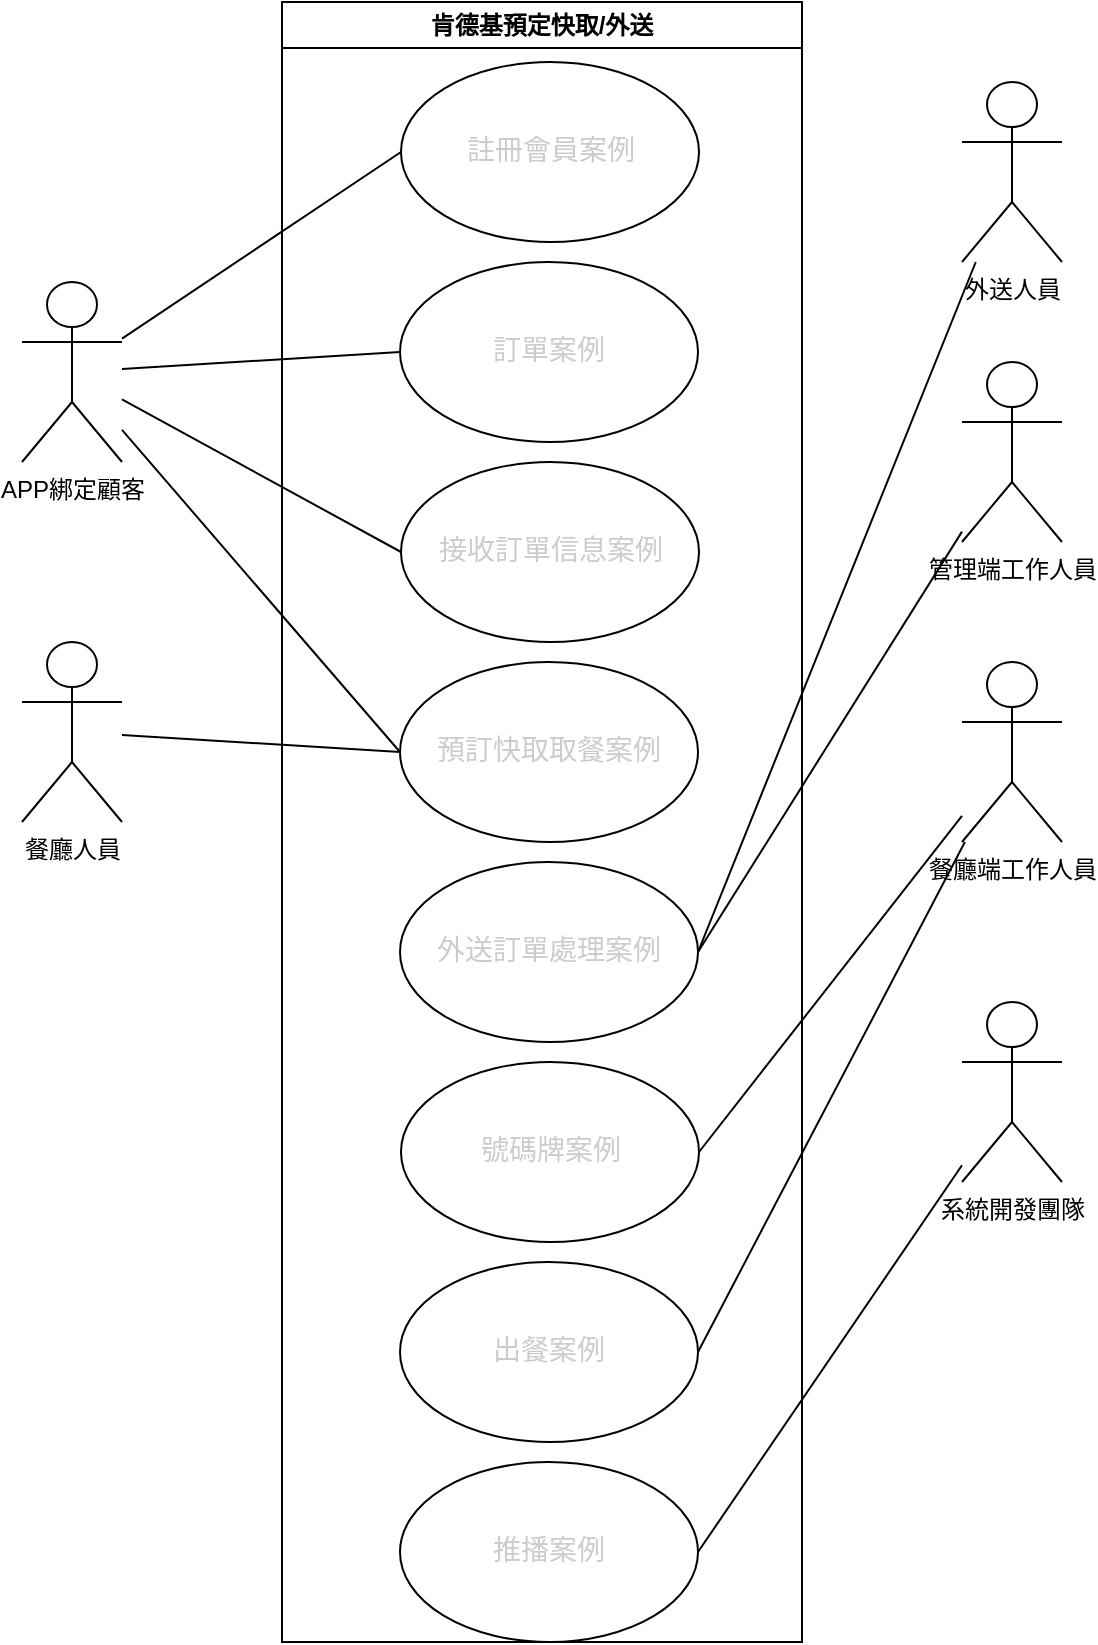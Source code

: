 <mxfile>
    <diagram id="WP671QPCbK7EA0bMCqIm" name="a.使用案例圖">
        <mxGraphModel dx="1072" dy="411" grid="1" gridSize="10" guides="1" tooltips="1" connect="1" arrows="1" fold="1" page="1" pageScale="1" pageWidth="827" pageHeight="1169" math="0" shadow="0">
            <root>
                <mxCell id="0"/>
                <mxCell id="1" parent="0"/>
                <mxCell id="2" value="肯德基預定快取/外送" style="swimlane;whiteSpace=wrap;html=1;" parent="1" vertex="1">
                    <mxGeometry x="280" y="40" width="260" height="820" as="geometry"/>
                </mxCell>
                <mxCell id="19" value="&lt;div style=&quot;color: rgb(204, 204, 204); font-family: Consolas, &amp;quot;Courier New&amp;quot;, monospace; font-size: 14px; line-height: 19px;&quot;&gt;&lt;div style=&quot;line-height: 19px;&quot;&gt;&lt;div style=&quot;line-height: 19px;&quot;&gt;&lt;div style=&quot;line-height: 19px;&quot;&gt;&lt;div style=&quot;line-height: 19px;&quot;&gt;接收訂單信息案例&lt;/div&gt;&lt;/div&gt;&lt;/div&gt;&lt;/div&gt;&lt;/div&gt;" style="ellipse;whiteSpace=wrap;html=1;" parent="2" vertex="1">
                    <mxGeometry x="59.5" y="230" width="149" height="90" as="geometry"/>
                </mxCell>
                <mxCell id="27" value="&lt;div style=&quot;color: rgb(204, 204, 204); font-family: Consolas, &amp;quot;Courier New&amp;quot;, monospace; font-size: 14px; line-height: 19px;&quot;&gt;&lt;div style=&quot;line-height: 19px;&quot;&gt;&lt;div style=&quot;line-height: 19px;&quot;&gt;&lt;div style=&quot;line-height: 19px;&quot;&gt;&lt;div style=&quot;line-height: 19px;&quot;&gt;訂單案例&lt;br&gt;&lt;/div&gt;&lt;/div&gt;&lt;/div&gt;&lt;/div&gt;&lt;/div&gt;" style="ellipse;whiteSpace=wrap;html=1;" parent="2" vertex="1">
                    <mxGeometry x="59" y="130" width="149" height="90" as="geometry"/>
                </mxCell>
                <mxCell id="28" value="&lt;div style=&quot;color: rgb(204, 204, 204); font-family: Consolas, &amp;quot;Courier New&amp;quot;, monospace; font-size: 14px; line-height: 19px;&quot;&gt;&lt;div style=&quot;line-height: 19px;&quot;&gt;&lt;div style=&quot;line-height: 19px;&quot;&gt;&lt;div style=&quot;line-height: 19px;&quot;&gt;&lt;div style=&quot;line-height: 19px;&quot;&gt;註冊會員案例&lt;br&gt;&lt;/div&gt;&lt;/div&gt;&lt;/div&gt;&lt;/div&gt;&lt;/div&gt;" style="ellipse;whiteSpace=wrap;html=1;" parent="2" vertex="1">
                    <mxGeometry x="59.5" y="30" width="149" height="90" as="geometry"/>
                </mxCell>
                <mxCell id="29" value="&lt;div style=&quot;color: rgb(204, 204, 204); font-family: Consolas, &amp;quot;Courier New&amp;quot;, monospace; font-size: 14px; line-height: 19px;&quot;&gt;&lt;div style=&quot;line-height: 19px;&quot;&gt;&lt;div style=&quot;line-height: 19px;&quot;&gt;&lt;div style=&quot;line-height: 19px;&quot;&gt;&lt;div style=&quot;line-height: 19px;&quot;&gt;出餐案例&lt;br&gt;&lt;/div&gt;&lt;/div&gt;&lt;/div&gt;&lt;/div&gt;&lt;/div&gt;" style="ellipse;whiteSpace=wrap;html=1;" parent="2" vertex="1">
                    <mxGeometry x="59" y="630" width="149" height="90" as="geometry"/>
                </mxCell>
                <mxCell id="30" value="&lt;div style=&quot;color: rgb(204, 204, 204); font-family: Consolas, &amp;quot;Courier New&amp;quot;, monospace; font-size: 14px; line-height: 19px;&quot;&gt;&lt;div style=&quot;line-height: 19px;&quot;&gt;&lt;div style=&quot;line-height: 19px;&quot;&gt;&lt;div style=&quot;line-height: 19px;&quot;&gt;&lt;div style=&quot;line-height: 19px;&quot;&gt;&lt;div style=&quot;line-height: 19px;&quot;&gt;預訂快取取餐案例&lt;/div&gt;&lt;/div&gt;&lt;/div&gt;&lt;/div&gt;&lt;/div&gt;&lt;/div&gt;" style="ellipse;whiteSpace=wrap;html=1;" parent="2" vertex="1">
                    <mxGeometry x="59" y="330" width="149" height="90" as="geometry"/>
                </mxCell>
                <mxCell id="31" value="&lt;div style=&quot;color: rgb(204, 204, 204); font-family: Consolas, &amp;quot;Courier New&amp;quot;, monospace; font-size: 14px; line-height: 19px;&quot;&gt;&lt;div style=&quot;line-height: 19px;&quot;&gt;&lt;div style=&quot;line-height: 19px;&quot;&gt;&lt;div style=&quot;line-height: 19px;&quot;&gt;&lt;div style=&quot;line-height: 19px;&quot;&gt;&lt;div style=&quot;line-height: 19px;&quot;&gt;&lt;div style=&quot;line-height: 19px;&quot;&gt;外送訂單處理案例&lt;/div&gt;&lt;/div&gt;&lt;/div&gt;&lt;/div&gt;&lt;/div&gt;&lt;/div&gt;&lt;/div&gt;" style="ellipse;whiteSpace=wrap;html=1;" parent="2" vertex="1">
                    <mxGeometry x="59" y="430" width="149" height="90" as="geometry"/>
                </mxCell>
                <mxCell id="32" value="&lt;div style=&quot;color: rgb(204, 204, 204); font-family: Consolas, &amp;quot;Courier New&amp;quot;, monospace; font-size: 14px; line-height: 19px;&quot;&gt;&lt;div style=&quot;line-height: 19px;&quot;&gt;&lt;div style=&quot;line-height: 19px;&quot;&gt;&lt;div style=&quot;line-height: 19px;&quot;&gt;&lt;div style=&quot;line-height: 19px;&quot;&gt;&lt;div style=&quot;line-height: 19px;&quot;&gt;&lt;div style=&quot;line-height: 19px;&quot;&gt;號碼牌案例&lt;/div&gt;&lt;/div&gt;&lt;/div&gt;&lt;/div&gt;&lt;/div&gt;&lt;/div&gt;&lt;/div&gt;" style="ellipse;whiteSpace=wrap;html=1;" parent="2" vertex="1">
                    <mxGeometry x="59.5" y="530" width="149" height="90" as="geometry"/>
                </mxCell>
                <mxCell id="33" value="&lt;div style=&quot;color: rgb(204, 204, 204); font-family: Consolas, &amp;quot;Courier New&amp;quot;, monospace; font-size: 14px; line-height: 19px;&quot;&gt;&lt;div style=&quot;line-height: 19px;&quot;&gt;&lt;div style=&quot;line-height: 19px;&quot;&gt;&lt;div style=&quot;line-height: 19px;&quot;&gt;&lt;div style=&quot;line-height: 19px;&quot;&gt;&lt;div style=&quot;line-height: 19px;&quot;&gt;推播案例&lt;/div&gt;&lt;/div&gt;&lt;/div&gt;&lt;/div&gt;&lt;/div&gt;&lt;/div&gt;" style="ellipse;whiteSpace=wrap;html=1;" parent="2" vertex="1">
                    <mxGeometry x="59" y="730" width="149" height="90" as="geometry"/>
                </mxCell>
                <mxCell id="34" style="edgeStyle=none;html=1;entryX=0;entryY=0.5;entryDx=0;entryDy=0;endArrow=none;endFill=0;" parent="1" source="3" target="28" edge="1">
                    <mxGeometry relative="1" as="geometry"/>
                </mxCell>
                <mxCell id="35" style="edgeStyle=none;html=1;entryX=0;entryY=0.5;entryDx=0;entryDy=0;endArrow=none;endFill=0;" parent="1" source="3" target="27" edge="1">
                    <mxGeometry relative="1" as="geometry"/>
                </mxCell>
                <mxCell id="36" style="edgeStyle=none;html=1;entryX=0;entryY=0.5;entryDx=0;entryDy=0;endArrow=none;endFill=0;" parent="1" source="3" target="19" edge="1">
                    <mxGeometry relative="1" as="geometry"/>
                </mxCell>
                <mxCell id="37" style="edgeStyle=none;html=1;entryX=0;entryY=0.5;entryDx=0;entryDy=0;endArrow=none;endFill=0;" parent="1" source="3" target="30" edge="1">
                    <mxGeometry relative="1" as="geometry"/>
                </mxCell>
                <mxCell id="3" value="APP綁定顧客" style="shape=umlActor;verticalLabelPosition=bottom;verticalAlign=top;html=1;outlineConnect=0;" parent="1" vertex="1">
                    <mxGeometry x="150" y="180" width="50" height="90" as="geometry"/>
                </mxCell>
                <mxCell id="43" style="edgeStyle=none;html=1;entryX=0;entryY=0.5;entryDx=0;entryDy=0;endArrow=none;endFill=0;" parent="1" source="4" target="30" edge="1">
                    <mxGeometry relative="1" as="geometry"/>
                </mxCell>
                <mxCell id="4" value="餐廳人員" style="shape=umlActor;verticalLabelPosition=bottom;verticalAlign=top;html=1;outlineConnect=0;" parent="1" vertex="1">
                    <mxGeometry x="150" y="360" width="50" height="90" as="geometry"/>
                </mxCell>
                <mxCell id="41" style="edgeStyle=none;html=1;entryX=1;entryY=0.5;entryDx=0;entryDy=0;endArrow=none;endFill=0;" parent="1" source="5" target="33" edge="1">
                    <mxGeometry relative="1" as="geometry"/>
                </mxCell>
                <mxCell id="5" value="系統開發團隊" style="shape=umlActor;verticalLabelPosition=bottom;verticalAlign=top;html=1;outlineConnect=0;" parent="1" vertex="1">
                    <mxGeometry x="620" y="540" width="50" height="90" as="geometry"/>
                </mxCell>
                <mxCell id="40" style="edgeStyle=none;html=1;entryX=1;entryY=0.5;entryDx=0;entryDy=0;endArrow=none;endFill=0;" parent="1" source="6" target="32" edge="1">
                    <mxGeometry relative="1" as="geometry"/>
                </mxCell>
                <mxCell id="42" style="edgeStyle=none;html=1;entryX=1;entryY=0.5;entryDx=0;entryDy=0;endArrow=none;endFill=0;" parent="1" source="6" target="29" edge="1">
                    <mxGeometry relative="1" as="geometry"/>
                </mxCell>
                <mxCell id="6" value="餐廳端工作人員" style="shape=umlActor;verticalLabelPosition=bottom;verticalAlign=top;html=1;outlineConnect=0;" parent="1" vertex="1">
                    <mxGeometry x="620" y="370" width="50" height="90" as="geometry"/>
                </mxCell>
                <mxCell id="39" style="edgeStyle=none;html=1;entryX=1;entryY=0.5;entryDx=0;entryDy=0;endArrow=none;endFill=0;" parent="1" source="7" target="31" edge="1">
                    <mxGeometry relative="1" as="geometry"/>
                </mxCell>
                <mxCell id="7" value="管理端工作人員" style="shape=umlActor;verticalLabelPosition=bottom;verticalAlign=top;html=1;outlineConnect=0;" parent="1" vertex="1">
                    <mxGeometry x="620" y="220" width="50" height="90" as="geometry"/>
                </mxCell>
                <mxCell id="38" style="edgeStyle=none;html=1;entryX=1;entryY=0.5;entryDx=0;entryDy=0;endArrow=none;endFill=0;" parent="1" source="8" target="31" edge="1">
                    <mxGeometry relative="1" as="geometry"/>
                </mxCell>
                <mxCell id="8" value="外送人員" style="shape=umlActor;verticalLabelPosition=bottom;verticalAlign=top;html=1;outlineConnect=0;" parent="1" vertex="1">
                    <mxGeometry x="620" y="80" width="50" height="90" as="geometry"/>
                </mxCell>
            </root>
        </mxGraphModel>
    </diagram>
    <diagram id="wE0RkPDd-HbTyELk0AZk" name="b.初步類別圖">
        <mxGraphModel dx="832" dy="411" grid="1" gridSize="10" guides="1" tooltips="1" connect="1" arrows="1" fold="1" page="1" pageScale="1" pageWidth="827" pageHeight="1169" math="0" shadow="0">
            <root>
                <mxCell id="0"/>
                <mxCell id="1" parent="0"/>
                <mxCell id="HHABVg5IJe0JVtVGm9kz-257" style="edgeStyle=none;html=1;entryX=0.5;entryY=0;entryDx=0;entryDy=0;endArrow=none;endFill=0;" parent="1" source="HHABVg5IJe0JVtVGm9kz-107" target="HHABVg5IJe0JVtVGm9kz-234" edge="1">
                    <mxGeometry relative="1" as="geometry"/>
                </mxCell>
                <mxCell id="HHABVg5IJe0JVtVGm9kz-107" value="APP" style="swimlane;fontStyle=0;childLayout=stackLayout;horizontal=1;startSize=30;horizontalStack=0;resizeParent=1;resizeParentMax=0;resizeLast=0;collapsible=1;marginBottom=0;whiteSpace=wrap;html=1;" parent="1" vertex="1">
                    <mxGeometry x="350.5" y="191" width="140" height="210" as="geometry"/>
                </mxCell>
                <mxCell id="HHABVg5IJe0JVtVGm9kz-203" value="+個人資料" style="text;strokeColor=none;fillColor=none;align=left;verticalAlign=middle;spacingLeft=4;spacingRight=4;overflow=hidden;points=[[0,0.5],[1,0.5]];portConstraint=eastwest;rotatable=0;whiteSpace=wrap;html=1;" parent="HHABVg5IJe0JVtVGm9kz-107" vertex="1">
                    <mxGeometry y="30" width="140" height="30" as="geometry"/>
                </mxCell>
                <mxCell id="HHABVg5IJe0JVtVGm9kz-202" value="+菜單介面" style="text;strokeColor=none;fillColor=none;align=left;verticalAlign=middle;spacingLeft=4;spacingRight=4;overflow=hidden;points=[[0,0.5],[1,0.5]];portConstraint=eastwest;rotatable=0;whiteSpace=wrap;html=1;" parent="HHABVg5IJe0JVtVGm9kz-107" vertex="1">
                    <mxGeometry y="60" width="140" height="30" as="geometry"/>
                </mxCell>
                <mxCell id="HHABVg5IJe0JVtVGm9kz-204" value="-購物車" style="text;strokeColor=none;fillColor=none;align=left;verticalAlign=middle;spacingLeft=4;spacingRight=4;overflow=hidden;points=[[0,0.5],[1,0.5]];portConstraint=eastwest;rotatable=0;whiteSpace=wrap;html=1;" parent="HHABVg5IJe0JVtVGm9kz-107" vertex="1">
                    <mxGeometry y="90" width="140" height="30" as="geometry"/>
                </mxCell>
                <mxCell id="HHABVg5IJe0JVtVGm9kz-205" value="+結帳介面" style="text;strokeColor=none;fillColor=none;align=left;verticalAlign=middle;spacingLeft=4;spacingRight=4;overflow=hidden;points=[[0,0.5],[1,0.5]];portConstraint=eastwest;rotatable=0;whiteSpace=wrap;html=1;" parent="HHABVg5IJe0JVtVGm9kz-107" vertex="1">
                    <mxGeometry y="120" width="140" height="30" as="geometry"/>
                </mxCell>
                <mxCell id="HHABVg5IJe0JVtVGm9kz-260" value="+訂單介面" style="text;strokeColor=none;fillColor=none;align=left;verticalAlign=middle;spacingLeft=4;spacingRight=4;overflow=hidden;points=[[0,0.5],[1,0.5]];portConstraint=eastwest;rotatable=0;whiteSpace=wrap;html=1;" parent="HHABVg5IJe0JVtVGm9kz-107" vertex="1">
                    <mxGeometry y="150" width="140" height="30" as="geometry"/>
                </mxCell>
                <mxCell id="HHABVg5IJe0JVtVGm9kz-277" value="+推播信息" style="text;strokeColor=none;fillColor=none;align=left;verticalAlign=middle;spacingLeft=4;spacingRight=4;overflow=hidden;points=[[0,0.5],[1,0.5]];portConstraint=eastwest;rotatable=0;whiteSpace=wrap;html=1;" parent="HHABVg5IJe0JVtVGm9kz-107" vertex="1">
                    <mxGeometry y="180" width="140" height="30" as="geometry"/>
                </mxCell>
                <mxCell id="HHABVg5IJe0JVtVGm9kz-143" value="1" style="text;html=1;align=center;verticalAlign=middle;resizable=0;points=[];autosize=1;strokeColor=none;fillColor=none;" parent="1" vertex="1">
                    <mxGeometry x="323" y="340" width="30" height="30" as="geometry"/>
                </mxCell>
                <mxCell id="HHABVg5IJe0JVtVGm9kz-144" value="1" style="text;html=1;align=center;verticalAlign=middle;resizable=0;points=[];autosize=1;strokeColor=none;fillColor=none;" parent="1" vertex="1">
                    <mxGeometry x="211" y="347" width="30" height="30" as="geometry"/>
                </mxCell>
                <mxCell id="HHABVg5IJe0JVtVGm9kz-145" value="註冊" style="text;html=1;align=center;verticalAlign=middle;resizable=0;points=[];autosize=1;strokeColor=none;fillColor=none;" parent="1" vertex="1">
                    <mxGeometry x="252" y="358" width="50" height="30" as="geometry"/>
                </mxCell>
                <mxCell id="HHABVg5IJe0JVtVGm9kz-146" value="" style="triangle;whiteSpace=wrap;html=1;rotation=0;" parent="1" vertex="1">
                    <mxGeometry x="291.5" y="367" width="13" height="12" as="geometry"/>
                </mxCell>
                <mxCell id="HHABVg5IJe0JVtVGm9kz-180" value="顧客" style="swimlane;fontStyle=0;childLayout=stackLayout;horizontal=1;startSize=30;horizontalStack=0;resizeParent=1;resizeParentMax=0;resizeLast=0;collapsible=1;marginBottom=0;whiteSpace=wrap;html=1;" parent="1" vertex="1">
                    <mxGeometry x="60" y="343" width="150" height="210" as="geometry"/>
                </mxCell>
                <mxCell id="HHABVg5IJe0JVtVGm9kz-181" value="&lt;font style=&quot;font-size: 12px;&quot;&gt;+姓名&lt;/font&gt;" style="text;strokeColor=none;fillColor=none;align=left;verticalAlign=middle;spacingLeft=4;spacingRight=4;overflow=hidden;points=[[0,0.5],[1,0.5]];portConstraint=eastwest;rotatable=0;whiteSpace=wrap;html=1;" parent="HHABVg5IJe0JVtVGm9kz-180" vertex="1">
                    <mxGeometry y="30" width="150" height="30" as="geometry"/>
                </mxCell>
                <mxCell id="HHABVg5IJe0JVtVGm9kz-182" value="&lt;span style=&quot;color: rgb(255, 255, 255); background-color: rgb(13, 13, 13);&quot;&gt;&lt;font style=&quot;font-size: 12px;&quot;&gt;+手機號碼&lt;/font&gt;&lt;/span&gt;" style="text;strokeColor=none;fillColor=none;align=left;verticalAlign=middle;spacingLeft=4;spacingRight=4;overflow=hidden;points=[[0,0.5],[1,0.5]];portConstraint=eastwest;rotatable=0;whiteSpace=wrap;html=1;" parent="HHABVg5IJe0JVtVGm9kz-180" vertex="1">
                    <mxGeometry y="60" width="150" height="30" as="geometry"/>
                </mxCell>
                <mxCell id="HHABVg5IJe0JVtVGm9kz-183" value="&lt;font style=&quot;font-size: 12px;&quot;&gt;+電子信箱&lt;/font&gt;" style="text;strokeColor=none;fillColor=none;align=left;verticalAlign=middle;spacingLeft=4;spacingRight=4;overflow=hidden;points=[[0,0.5],[1,0.5]];portConstraint=eastwest;rotatable=0;whiteSpace=wrap;html=1;" parent="HHABVg5IJe0JVtVGm9kz-180" vertex="1">
                    <mxGeometry y="90" width="150" height="30" as="geometry"/>
                </mxCell>
                <mxCell id="HHABVg5IJe0JVtVGm9kz-201" value="" style="endArrow=none;html=1;entryX=0.998;entryY=0.996;entryDx=0;entryDy=0;entryPerimeter=0;" parent="HHABVg5IJe0JVtVGm9kz-180" target="HHABVg5IJe0JVtVGm9kz-183" edge="1">
                    <mxGeometry width="50" height="50" relative="1" as="geometry">
                        <mxPoint y="120" as="sourcePoint"/>
                        <mxPoint x="50" y="70" as="targetPoint"/>
                    </mxGeometry>
                </mxCell>
                <mxCell id="HHABVg5IJe0JVtVGm9kz-197" value="+綁定APP" style="text;strokeColor=none;fillColor=none;align=left;verticalAlign=middle;spacingLeft=4;spacingRight=4;overflow=hidden;points=[[0,0.5],[1,0.5]];portConstraint=eastwest;rotatable=0;whiteSpace=wrap;html=1;strokeWidth=1;" parent="HHABVg5IJe0JVtVGm9kz-180" vertex="1">
                    <mxGeometry y="120" width="150" height="30" as="geometry"/>
                </mxCell>
                <mxCell id="HHABVg5IJe0JVtVGm9kz-199" value="+結帳" style="text;strokeColor=none;fillColor=none;align=left;verticalAlign=middle;spacingLeft=4;spacingRight=4;overflow=hidden;points=[[0,0.5],[1,0.5]];portConstraint=eastwest;rotatable=0;whiteSpace=wrap;html=1;" parent="HHABVg5IJe0JVtVGm9kz-180" vertex="1">
                    <mxGeometry y="150" width="150" height="30" as="geometry"/>
                </mxCell>
                <mxCell id="HHABVg5IJe0JVtVGm9kz-281" value="+領取餐點" style="text;strokeColor=none;fillColor=none;align=left;verticalAlign=middle;spacingLeft=4;spacingRight=4;overflow=hidden;points=[[0,0.5],[1,0.5]];portConstraint=eastwest;rotatable=0;whiteSpace=wrap;html=1;" parent="HHABVg5IJe0JVtVGm9kz-180" vertex="1">
                    <mxGeometry y="180" width="150" height="30" as="geometry"/>
                </mxCell>
                <mxCell id="HHABVg5IJe0JVtVGm9kz-265" style="edgeStyle=none;html=1;entryX=1;entryY=0.5;entryDx=0;entryDy=0;endArrow=none;endFill=0;" parent="1" source="HHABVg5IJe0JVtVGm9kz-210" target="HHABVg5IJe0JVtVGm9kz-235" edge="1">
                    <mxGeometry relative="1" as="geometry">
                        <Array as="points">
                            <mxPoint x="680" y="525"/>
                        </Array>
                    </mxGeometry>
                </mxCell>
                <mxCell id="HHABVg5IJe0JVtVGm9kz-210" value="管理端工作人員" style="swimlane;fontStyle=0;childLayout=stackLayout;horizontal=1;startSize=30;horizontalStack=0;resizeParent=1;resizeParentMax=0;resizeLast=0;collapsible=1;marginBottom=0;whiteSpace=wrap;html=1;" parent="1" vertex="1">
                    <mxGeometry x="610" y="220" width="140" height="180" as="geometry"/>
                </mxCell>
                <mxCell id="HHABVg5IJe0JVtVGm9kz-211" value="+員工編號" style="text;strokeColor=none;fillColor=none;align=left;verticalAlign=middle;spacingLeft=4;spacingRight=4;overflow=hidden;points=[[0,0.5],[1,0.5]];portConstraint=eastwest;rotatable=0;whiteSpace=wrap;html=1;" parent="HHABVg5IJe0JVtVGm9kz-210" vertex="1">
                    <mxGeometry y="30" width="140" height="30" as="geometry"/>
                </mxCell>
                <mxCell id="HHABVg5IJe0JVtVGm9kz-212" value="+員工姓名" style="text;strokeColor=none;fillColor=none;align=left;verticalAlign=middle;spacingLeft=4;spacingRight=4;overflow=hidden;points=[[0,0.5],[1,0.5]];portConstraint=eastwest;rotatable=0;whiteSpace=wrap;html=1;" parent="HHABVg5IJe0JVtVGm9kz-210" vertex="1">
                    <mxGeometry y="60" width="140" height="30" as="geometry"/>
                </mxCell>
                <mxCell id="HHABVg5IJe0JVtVGm9kz-213" value="+審核訂單" style="text;strokeColor=none;fillColor=none;align=left;verticalAlign=middle;spacingLeft=4;spacingRight=4;overflow=hidden;points=[[0,0.5],[1,0.5]];portConstraint=eastwest;rotatable=0;whiteSpace=wrap;html=1;" parent="HHABVg5IJe0JVtVGm9kz-210" vertex="1">
                    <mxGeometry y="90" width="140" height="30" as="geometry"/>
                </mxCell>
                <mxCell id="HHABVg5IJe0JVtVGm9kz-214" value="+分配訂單" style="text;strokeColor=none;fillColor=none;align=left;verticalAlign=middle;spacingLeft=4;spacingRight=4;overflow=hidden;points=[[0,0.5],[1,0.5]];portConstraint=eastwest;rotatable=0;whiteSpace=wrap;html=1;" parent="HHABVg5IJe0JVtVGm9kz-210" vertex="1">
                    <mxGeometry y="120" width="140" height="30" as="geometry"/>
                </mxCell>
                <mxCell id="HHABVg5IJe0JVtVGm9kz-215" value="+更新菜單" style="text;strokeColor=none;fillColor=none;align=left;verticalAlign=middle;spacingLeft=4;spacingRight=4;overflow=hidden;points=[[0,0.5],[1,0.5]];portConstraint=eastwest;rotatable=0;whiteSpace=wrap;html=1;" parent="HHABVg5IJe0JVtVGm9kz-210" vertex="1">
                    <mxGeometry y="150" width="140" height="30" as="geometry"/>
                </mxCell>
                <mxCell id="HHABVg5IJe0JVtVGm9kz-217" value="" style="endArrow=none;html=1;entryX=1;entryY=0;entryDx=0;entryDy=0;entryPerimeter=0;" parent="HHABVg5IJe0JVtVGm9kz-210" target="HHABVg5IJe0JVtVGm9kz-213" edge="1">
                    <mxGeometry width="50" height="50" relative="1" as="geometry">
                        <mxPoint y="90" as="sourcePoint"/>
                        <mxPoint x="50" y="40" as="targetPoint"/>
                    </mxGeometry>
                </mxCell>
                <mxCell id="HHABVg5IJe0JVtVGm9kz-219" value="1..*" style="text;html=1;align=center;verticalAlign=middle;resizable=0;points=[];autosize=1;strokeColor=none;fillColor=none;" parent="1" vertex="1">
                    <mxGeometry x="576" y="262" width="40" height="30" as="geometry"/>
                </mxCell>
                <mxCell id="HHABVg5IJe0JVtVGm9kz-220" value="1" style="text;html=1;align=center;verticalAlign=middle;resizable=0;points=[];autosize=1;strokeColor=none;fillColor=none;" parent="1" vertex="1">
                    <mxGeometry x="489" y="263" width="30" height="30" as="geometry"/>
                </mxCell>
                <mxCell id="HHABVg5IJe0JVtVGm9kz-221" value="管理" style="text;html=1;align=center;verticalAlign=middle;resizable=0;points=[];autosize=1;strokeColor=none;fillColor=none;" parent="1" vertex="1">
                    <mxGeometry x="529" y="274" width="50" height="30" as="geometry"/>
                </mxCell>
                <mxCell id="HHABVg5IJe0JVtVGm9kz-222" value="" style="triangle;whiteSpace=wrap;html=1;rotation=-180;" parent="1" vertex="1">
                    <mxGeometry x="528" y="282" width="10" height="12" as="geometry"/>
                </mxCell>
                <mxCell id="HHABVg5IJe0JVtVGm9kz-227" value="廚房端工作人員" style="swimlane;fontStyle=0;childLayout=stackLayout;horizontal=1;startSize=30;horizontalStack=0;resizeParent=1;resizeParentMax=0;resizeLast=0;collapsible=1;marginBottom=0;whiteSpace=wrap;html=1;" parent="1" vertex="1">
                    <mxGeometry x="610" y="600" width="140" height="180" as="geometry"/>
                </mxCell>
                <mxCell id="HHABVg5IJe0JVtVGm9kz-228" value="+員工編號" style="text;strokeColor=none;fillColor=none;align=left;verticalAlign=middle;spacingLeft=4;spacingRight=4;overflow=hidden;points=[[0,0.5],[1,0.5]];portConstraint=eastwest;rotatable=0;whiteSpace=wrap;html=1;" parent="HHABVg5IJe0JVtVGm9kz-227" vertex="1">
                    <mxGeometry y="30" width="140" height="30" as="geometry"/>
                </mxCell>
                <mxCell id="HHABVg5IJe0JVtVGm9kz-229" value="+姓名" style="text;strokeColor=none;fillColor=none;align=left;verticalAlign=middle;spacingLeft=4;spacingRight=4;overflow=hidden;points=[[0,0.5],[1,0.5]];portConstraint=eastwest;rotatable=0;whiteSpace=wrap;html=1;" parent="HHABVg5IJe0JVtVGm9kz-227" vertex="1">
                    <mxGeometry y="60" width="140" height="30" as="geometry"/>
                </mxCell>
                <mxCell id="HHABVg5IJe0JVtVGm9kz-230" value="+接收訂單" style="text;strokeColor=none;fillColor=none;align=left;verticalAlign=middle;spacingLeft=4;spacingRight=4;overflow=hidden;points=[[0,0.5],[1,0.5]];portConstraint=eastwest;rotatable=0;whiteSpace=wrap;html=1;" parent="HHABVg5IJe0JVtVGm9kz-227" vertex="1">
                    <mxGeometry y="90" width="140" height="30" as="geometry"/>
                </mxCell>
                <mxCell id="HHABVg5IJe0JVtVGm9kz-231" value="+準備餐點" style="text;strokeColor=none;fillColor=none;align=left;verticalAlign=middle;spacingLeft=4;spacingRight=4;overflow=hidden;points=[[0,0.5],[1,0.5]];portConstraint=eastwest;rotatable=0;whiteSpace=wrap;html=1;" parent="HHABVg5IJe0JVtVGm9kz-227" vertex="1">
                    <mxGeometry y="120" width="140" height="30" as="geometry"/>
                </mxCell>
                <mxCell id="HHABVg5IJe0JVtVGm9kz-232" value="+完成餐點" style="text;strokeColor=none;fillColor=none;align=left;verticalAlign=middle;spacingLeft=4;spacingRight=4;overflow=hidden;points=[[0,0.5],[1,0.5]];portConstraint=eastwest;rotatable=0;whiteSpace=wrap;html=1;" parent="HHABVg5IJe0JVtVGm9kz-227" vertex="1">
                    <mxGeometry y="150" width="140" height="30" as="geometry"/>
                </mxCell>
                <mxCell id="HHABVg5IJe0JVtVGm9kz-233" value="" style="endArrow=none;html=1;entryX=1;entryY=0;entryDx=0;entryDy=0;entryPerimeter=0;" parent="HHABVg5IJe0JVtVGm9kz-227" target="HHABVg5IJe0JVtVGm9kz-230" edge="1">
                    <mxGeometry width="50" height="50" relative="1" as="geometry">
                        <mxPoint y="90" as="sourcePoint"/>
                        <mxPoint x="50" y="40" as="targetPoint"/>
                    </mxGeometry>
                </mxCell>
                <mxCell id="HHABVg5IJe0JVtVGm9kz-234" value="訂單" style="swimlane;fontStyle=0;childLayout=stackLayout;horizontal=1;startSize=30;horizontalStack=0;resizeParent=1;resizeParentMax=0;resizeLast=0;collapsible=1;marginBottom=0;whiteSpace=wrap;html=1;" parent="1" vertex="1">
                    <mxGeometry x="350.5" y="480" width="140" height="300" as="geometry"/>
                </mxCell>
                <mxCell id="HHABVg5IJe0JVtVGm9kz-235" value="+訂單編號" style="text;strokeColor=none;fillColor=none;align=left;verticalAlign=middle;spacingLeft=4;spacingRight=4;overflow=hidden;points=[[0,0.5],[1,0.5]];portConstraint=eastwest;rotatable=0;whiteSpace=wrap;html=1;" parent="HHABVg5IJe0JVtVGm9kz-234" vertex="1">
                    <mxGeometry y="30" width="140" height="30" as="geometry"/>
                </mxCell>
                <mxCell id="HHABVg5IJe0JVtVGm9kz-236" value="-用戶ID" style="text;strokeColor=none;fillColor=none;align=left;verticalAlign=middle;spacingLeft=4;spacingRight=4;overflow=hidden;points=[[0,0.5],[1,0.5]];portConstraint=eastwest;rotatable=0;whiteSpace=wrap;html=1;" parent="HHABVg5IJe0JVtVGm9kz-234" vertex="1">
                    <mxGeometry y="60" width="140" height="30" as="geometry"/>
                </mxCell>
                <mxCell id="HHABVg5IJe0JVtVGm9kz-237" value="+訂單內容" style="text;strokeColor=none;fillColor=none;align=left;verticalAlign=middle;spacingLeft=4;spacingRight=4;overflow=hidden;points=[[0,0.5],[1,0.5]];portConstraint=eastwest;rotatable=0;whiteSpace=wrap;html=1;" parent="HHABVg5IJe0JVtVGm9kz-234" vertex="1">
                    <mxGeometry y="90" width="140" height="30" as="geometry"/>
                </mxCell>
                <mxCell id="HHABVg5IJe0JVtVGm9kz-238" value="+訂單狀態" style="text;strokeColor=none;fillColor=none;align=left;verticalAlign=middle;spacingLeft=4;spacingRight=4;overflow=hidden;points=[[0,0.5],[1,0.5]];portConstraint=eastwest;rotatable=0;whiteSpace=wrap;html=1;" parent="HHABVg5IJe0JVtVGm9kz-234" vertex="1">
                    <mxGeometry y="120" width="140" height="30" as="geometry"/>
                </mxCell>
                <mxCell id="HHABVg5IJe0JVtVGm9kz-242" value="+訂單時間" style="text;strokeColor=none;fillColor=none;align=left;verticalAlign=middle;spacingLeft=4;spacingRight=4;overflow=hidden;points=[[0,0.5],[1,0.5]];portConstraint=eastwest;rotatable=0;whiteSpace=wrap;html=1;" parent="HHABVg5IJe0JVtVGm9kz-234" vertex="1">
                    <mxGeometry y="150" width="140" height="30" as="geometry"/>
                </mxCell>
                <mxCell id="HHABVg5IJe0JVtVGm9kz-243" value="+付款方式" style="text;strokeColor=none;fillColor=none;align=left;verticalAlign=middle;spacingLeft=4;spacingRight=4;overflow=hidden;points=[[0,0.5],[1,0.5]];portConstraint=eastwest;rotatable=0;whiteSpace=wrap;html=1;" parent="HHABVg5IJe0JVtVGm9kz-234" vertex="1">
                    <mxGeometry y="180" width="140" height="30" as="geometry"/>
                </mxCell>
                <mxCell id="HHABVg5IJe0JVtVGm9kz-244" value="+配送地址" style="text;strokeColor=none;fillColor=none;align=left;verticalAlign=middle;spacingLeft=4;spacingRight=4;overflow=hidden;points=[[0,0.5],[1,0.5]];portConstraint=eastwest;rotatable=0;whiteSpace=wrap;html=1;" parent="HHABVg5IJe0JVtVGm9kz-234" vertex="1">
                    <mxGeometry y="210" width="140" height="30" as="geometry"/>
                </mxCell>
                <mxCell id="HHABVg5IJe0JVtVGm9kz-245" value="+總金額" style="text;strokeColor=none;fillColor=none;align=left;verticalAlign=middle;spacingLeft=4;spacingRight=4;overflow=hidden;points=[[0,0.5],[1,0.5]];portConstraint=eastwest;rotatable=0;whiteSpace=wrap;html=1;" parent="HHABVg5IJe0JVtVGm9kz-234" vertex="1">
                    <mxGeometry y="240" width="140" height="30" as="geometry"/>
                </mxCell>
                <mxCell id="HHABVg5IJe0JVtVGm9kz-246" value="+備註" style="text;strokeColor=none;fillColor=none;align=left;verticalAlign=middle;spacingLeft=4;spacingRight=4;overflow=hidden;points=[[0,0.5],[1,0.5]];portConstraint=eastwest;rotatable=0;whiteSpace=wrap;html=1;" parent="HHABVg5IJe0JVtVGm9kz-234" vertex="1">
                    <mxGeometry y="270" width="140" height="30" as="geometry"/>
                </mxCell>
                <mxCell id="HHABVg5IJe0JVtVGm9kz-251" value="1..*" style="text;html=1;align=center;verticalAlign=middle;resizable=0;points=[];autosize=1;strokeColor=none;fillColor=none;" parent="1" vertex="1">
                    <mxGeometry x="313" y="492" width="40" height="30" as="geometry"/>
                </mxCell>
                <mxCell id="HHABVg5IJe0JVtVGm9kz-252" value="1" style="text;html=1;align=center;verticalAlign=middle;resizable=0;points=[];autosize=1;strokeColor=none;fillColor=none;" parent="1" vertex="1">
                    <mxGeometry x="210" y="492" width="30" height="30" as="geometry"/>
                </mxCell>
                <mxCell id="HHABVg5IJe0JVtVGm9kz-253" value="查看" style="text;html=1;align=center;verticalAlign=middle;resizable=0;points=[];autosize=1;strokeColor=none;fillColor=none;" parent="1" vertex="1">
                    <mxGeometry x="253" y="512" width="50" height="30" as="geometry"/>
                </mxCell>
                <mxCell id="HHABVg5IJe0JVtVGm9kz-254" value="" style="triangle;whiteSpace=wrap;html=1;rotation=0;" parent="1" vertex="1">
                    <mxGeometry x="300" y="521" width="10" height="12" as="geometry"/>
                </mxCell>
                <mxCell id="HHABVg5IJe0JVtVGm9kz-258" value="" style="triangle;whiteSpace=wrap;html=1;rotation=90;" parent="1" vertex="1">
                    <mxGeometry x="396" y="442" width="10" height="12" as="geometry"/>
                </mxCell>
                <mxCell id="HHABVg5IJe0JVtVGm9kz-259" value="產生" style="text;html=1;align=center;verticalAlign=middle;resizable=0;points=[];autosize=1;strokeColor=none;fillColor=none;" parent="1" vertex="1">
                    <mxGeometry x="376" y="412" width="50" height="30" as="geometry"/>
                </mxCell>
                <mxCell id="HHABVg5IJe0JVtVGm9kz-261" value="1" style="text;html=1;align=center;verticalAlign=middle;resizable=0;points=[];autosize=1;strokeColor=none;fillColor=none;" parent="1" vertex="1">
                    <mxGeometry x="426" y="400" width="30" height="30" as="geometry"/>
                </mxCell>
                <mxCell id="HHABVg5IJe0JVtVGm9kz-262" value="1..*" style="text;html=1;align=center;verticalAlign=middle;resizable=0;points=[];autosize=1;strokeColor=none;fillColor=none;" parent="1" vertex="1">
                    <mxGeometry x="421" y="450" width="40" height="30" as="geometry"/>
                </mxCell>
                <mxCell id="HHABVg5IJe0JVtVGm9kz-267" style="edgeStyle=none;html=1;entryX=0.996;entryY=-0.005;entryDx=0;entryDy=0;entryPerimeter=0;endArrow=none;endFill=0;" parent="1" source="HHABVg5IJe0JVtVGm9kz-227" target="HHABVg5IJe0JVtVGm9kz-244" edge="1">
                    <mxGeometry relative="1" as="geometry"/>
                </mxCell>
                <mxCell id="HHABVg5IJe0JVtVGm9kz-269" value="審核" style="text;html=1;align=center;verticalAlign=middle;resizable=0;points=[];autosize=1;strokeColor=none;fillColor=none;" parent="1" vertex="1">
                    <mxGeometry x="570.5" y="480" width="50" height="30" as="geometry"/>
                </mxCell>
                <mxCell id="HHABVg5IJe0JVtVGm9kz-270" value="" style="triangle;whiteSpace=wrap;html=1;rotation=-180;" parent="1" vertex="1">
                    <mxGeometry x="569.5" y="488" width="10" height="12" as="geometry"/>
                </mxCell>
                <mxCell id="HHABVg5IJe0JVtVGm9kz-271" value="接收" style="text;html=1;align=center;verticalAlign=middle;resizable=0;points=[];autosize=1;strokeColor=none;fillColor=none;" parent="1" vertex="1">
                    <mxGeometry x="529" y="650" width="50" height="30" as="geometry"/>
                </mxCell>
                <mxCell id="HHABVg5IJe0JVtVGm9kz-272" value="" style="triangle;whiteSpace=wrap;html=1;rotation=-180;" parent="1" vertex="1">
                    <mxGeometry x="528" y="658" width="10" height="12" as="geometry"/>
                </mxCell>
                <mxCell id="HHABVg5IJe0JVtVGm9kz-273" value="1" style="text;html=1;align=center;verticalAlign=middle;resizable=0;points=[];autosize=1;strokeColor=none;fillColor=none;" parent="1" vertex="1">
                    <mxGeometry x="650" y="400" width="30" height="30" as="geometry"/>
                </mxCell>
                <mxCell id="HHABVg5IJe0JVtVGm9kz-274" value="1..*" style="text;html=1;align=center;verticalAlign=middle;resizable=0;points=[];autosize=1;strokeColor=none;fillColor=none;" parent="1" vertex="1">
                    <mxGeometry x="495" y="491" width="40" height="30" as="geometry"/>
                </mxCell>
                <mxCell id="HHABVg5IJe0JVtVGm9kz-275" value="1" style="text;html=1;align=center;verticalAlign=middle;resizable=0;points=[];autosize=1;strokeColor=none;fillColor=none;" parent="1" vertex="1">
                    <mxGeometry x="579.5" y="658" width="30" height="30" as="geometry"/>
                </mxCell>
                <mxCell id="HHABVg5IJe0JVtVGm9kz-276" value="1..*" style="text;html=1;align=center;verticalAlign=middle;resizable=0;points=[];autosize=1;strokeColor=none;fillColor=none;" parent="1" vertex="1">
                    <mxGeometry x="484" y="660" width="40" height="30" as="geometry"/>
                </mxCell>
                <mxCell id="HHABVg5IJe0JVtVGm9kz-280" style="edgeStyle=none;html=1;entryX=1.007;entryY=0.685;entryDx=0;entryDy=0;endArrow=none;endFill=0;entryPerimeter=0;exitX=-0.001;exitY=0.649;exitDx=0;exitDy=0;exitPerimeter=0;" parent="1" source="HHABVg5IJe0JVtVGm9kz-212" target="HHABVg5IJe0JVtVGm9kz-204" edge="1">
                    <mxGeometry relative="1" as="geometry">
                        <mxPoint x="610" y="300" as="sourcePoint"/>
                    </mxGeometry>
                </mxCell>
                <mxCell id="HHABVg5IJe0JVtVGm9kz-282" style="edgeStyle=none;html=1;entryX=-0.01;entryY=0.954;entryDx=0;entryDy=0;entryPerimeter=0;endArrow=none;endFill=0;" parent="1" source="HHABVg5IJe0JVtVGm9kz-281" target="HHABVg5IJe0JVtVGm9kz-235" edge="1">
                    <mxGeometry relative="1" as="geometry"/>
                </mxCell>
                <mxCell id="HHABVg5IJe0JVtVGm9kz-283" style="edgeStyle=none;html=1;endArrow=none;endFill=0;" parent="1" source="HHABVg5IJe0JVtVGm9kz-277" target="HHABVg5IJe0JVtVGm9kz-181" edge="1">
                    <mxGeometry relative="1" as="geometry">
                        <mxPoint x="350" y="390" as="sourcePoint"/>
                        <mxPoint x="210" y="385" as="targetPoint"/>
                    </mxGeometry>
                </mxCell>
                <mxCell id="HHABVg5IJe0JVtVGm9kz-314" style="edgeStyle=none;html=1;entryX=0.513;entryY=1.084;entryDx=0;entryDy=0;entryPerimeter=0;endArrow=none;endFill=0;" parent="1" source="HHABVg5IJe0JVtVGm9kz-307" target="HHABVg5IJe0JVtVGm9kz-281" edge="1">
                    <mxGeometry relative="1" as="geometry"/>
                </mxCell>
                <mxCell id="HHABVg5IJe0JVtVGm9kz-307" value="餐廳人員" style="swimlane;fontStyle=0;childLayout=stackLayout;horizontal=1;startSize=30;horizontalStack=0;resizeParent=1;resizeParentMax=0;resizeLast=0;collapsible=1;marginBottom=0;whiteSpace=wrap;html=1;" parent="1" vertex="1">
                    <mxGeometry x="65" y="630" width="140" height="120" as="geometry"/>
                </mxCell>
                <mxCell id="HHABVg5IJe0JVtVGm9kz-308" value="+員工編號" style="text;strokeColor=none;fillColor=none;align=left;verticalAlign=middle;spacingLeft=4;spacingRight=4;overflow=hidden;points=[[0,0.5],[1,0.5]];portConstraint=eastwest;rotatable=0;whiteSpace=wrap;html=1;" parent="HHABVg5IJe0JVtVGm9kz-307" vertex="1">
                    <mxGeometry y="30" width="140" height="30" as="geometry"/>
                </mxCell>
                <mxCell id="HHABVg5IJe0JVtVGm9kz-309" value="+員工姓名" style="text;strokeColor=none;fillColor=none;align=left;verticalAlign=middle;spacingLeft=4;spacingRight=4;overflow=hidden;points=[[0,0.5],[1,0.5]];portConstraint=eastwest;rotatable=0;whiteSpace=wrap;html=1;" parent="HHABVg5IJe0JVtVGm9kz-307" vertex="1">
                    <mxGeometry y="60" width="140" height="30" as="geometry"/>
                </mxCell>
                <mxCell id="HHABVg5IJe0JVtVGm9kz-310" value="+交付餐點" style="text;strokeColor=none;fillColor=none;align=left;verticalAlign=middle;spacingLeft=4;spacingRight=4;overflow=hidden;points=[[0,0.5],[1,0.5]];portConstraint=eastwest;rotatable=0;whiteSpace=wrap;html=1;" parent="HHABVg5IJe0JVtVGm9kz-307" vertex="1">
                    <mxGeometry y="90" width="140" height="30" as="geometry"/>
                </mxCell>
                <mxCell id="HHABVg5IJe0JVtVGm9kz-313" value="" style="endArrow=none;html=1;entryX=1;entryY=0;entryDx=0;entryDy=0;entryPerimeter=0;" parent="HHABVg5IJe0JVtVGm9kz-307" target="HHABVg5IJe0JVtVGm9kz-310" edge="1">
                    <mxGeometry width="50" height="50" relative="1" as="geometry">
                        <mxPoint y="90" as="sourcePoint"/>
                        <mxPoint x="50" y="40" as="targetPoint"/>
                    </mxGeometry>
                </mxCell>
                <mxCell id="HHABVg5IJe0JVtVGm9kz-315" value="" style="triangle;whiteSpace=wrap;html=1;rotation=90;" parent="1" vertex="1">
                    <mxGeometry x="110" y="600" width="10" height="12" as="geometry"/>
                </mxCell>
                <mxCell id="HHABVg5IJe0JVtVGm9kz-316" value="取餐" style="text;html=1;align=center;verticalAlign=middle;resizable=0;points=[];autosize=1;strokeColor=none;fillColor=none;" parent="1" vertex="1">
                    <mxGeometry x="90" y="570" width="50" height="30" as="geometry"/>
                </mxCell>
                <mxCell id="HHABVg5IJe0JVtVGm9kz-317" value="1..*" style="text;html=1;align=center;verticalAlign=middle;resizable=0;points=[];autosize=1;strokeColor=none;fillColor=none;" parent="1" vertex="1">
                    <mxGeometry x="135" y="555" width="40" height="30" as="geometry"/>
                </mxCell>
                <mxCell id="HHABVg5IJe0JVtVGm9kz-318" value="1" style="text;html=1;align=center;verticalAlign=middle;resizable=0;points=[];autosize=1;strokeColor=none;fillColor=none;" parent="1" vertex="1">
                    <mxGeometry x="137" y="600" width="30" height="30" as="geometry"/>
                </mxCell>
                <mxCell id="HHABVg5IJe0JVtVGm9kz-324" style="edgeStyle=none;html=1;entryX=0.5;entryY=0;entryDx=0;entryDy=0;endArrow=none;endFill=0;" parent="1" source="HHABVg5IJe0JVtVGm9kz-319" target="HHABVg5IJe0JVtVGm9kz-180" edge="1">
                    <mxGeometry relative="1" as="geometry"/>
                </mxCell>
                <mxCell id="HHABVg5IJe0JVtVGm9kz-319" value="外送人員" style="swimlane;fontStyle=0;childLayout=stackLayout;horizontal=1;startSize=30;horizontalStack=0;resizeParent=1;resizeParentMax=0;resizeLast=0;collapsible=1;marginBottom=0;whiteSpace=wrap;html=1;" parent="1" vertex="1">
                    <mxGeometry x="65" y="162" width="140" height="120" as="geometry"/>
                </mxCell>
                <mxCell id="HHABVg5IJe0JVtVGm9kz-320" value="+員工編號" style="text;strokeColor=none;fillColor=none;align=left;verticalAlign=middle;spacingLeft=4;spacingRight=4;overflow=hidden;points=[[0,0.5],[1,0.5]];portConstraint=eastwest;rotatable=0;whiteSpace=wrap;html=1;" parent="HHABVg5IJe0JVtVGm9kz-319" vertex="1">
                    <mxGeometry y="30" width="140" height="30" as="geometry"/>
                </mxCell>
                <mxCell id="HHABVg5IJe0JVtVGm9kz-321" value="+員工姓名" style="text;strokeColor=none;fillColor=none;align=left;verticalAlign=middle;spacingLeft=4;spacingRight=4;overflow=hidden;points=[[0,0.5],[1,0.5]];portConstraint=eastwest;rotatable=0;whiteSpace=wrap;html=1;" parent="HHABVg5IJe0JVtVGm9kz-319" vertex="1">
                    <mxGeometry y="60" width="140" height="30" as="geometry"/>
                </mxCell>
                <mxCell id="HHABVg5IJe0JVtVGm9kz-322" value="+外送餐點" style="text;strokeColor=none;fillColor=none;align=left;verticalAlign=middle;spacingLeft=4;spacingRight=4;overflow=hidden;points=[[0,0.5],[1,0.5]];portConstraint=eastwest;rotatable=0;whiteSpace=wrap;html=1;" parent="HHABVg5IJe0JVtVGm9kz-319" vertex="1">
                    <mxGeometry y="90" width="140" height="30" as="geometry"/>
                </mxCell>
                <mxCell id="HHABVg5IJe0JVtVGm9kz-323" value="" style="endArrow=none;html=1;entryX=1;entryY=0;entryDx=0;entryDy=0;entryPerimeter=0;" parent="HHABVg5IJe0JVtVGm9kz-319" target="HHABVg5IJe0JVtVGm9kz-322" edge="1">
                    <mxGeometry width="50" height="50" relative="1" as="geometry">
                        <mxPoint y="90" as="sourcePoint"/>
                        <mxPoint x="50" y="40" as="targetPoint"/>
                    </mxGeometry>
                </mxCell>
                <mxCell id="HHABVg5IJe0JVtVGm9kz-325" value="1" style="text;html=1;align=center;verticalAlign=middle;resizable=0;points=[];autosize=1;strokeColor=none;fillColor=none;" parent="1" vertex="1">
                    <mxGeometry x="135" y="282" width="30" height="30" as="geometry"/>
                </mxCell>
                <mxCell id="HHABVg5IJe0JVtVGm9kz-326" value="1..*" style="text;html=1;align=center;verticalAlign=middle;resizable=0;points=[];autosize=1;strokeColor=none;fillColor=none;" parent="1" vertex="1">
                    <mxGeometry x="132" y="317" width="40" height="30" as="geometry"/>
                </mxCell>
                <mxCell id="HHABVg5IJe0JVtVGm9kz-327" value="送餐" style="text;html=1;align=center;verticalAlign=middle;resizable=0;points=[];autosize=1;strokeColor=none;fillColor=none;" parent="1" vertex="1">
                    <mxGeometry x="82" y="292" width="50" height="30" as="geometry"/>
                </mxCell>
                <mxCell id="HHABVg5IJe0JVtVGm9kz-328" value="" style="triangle;whiteSpace=wrap;html=1;rotation=90;" parent="1" vertex="1">
                    <mxGeometry x="102" y="322" width="10" height="12" as="geometry"/>
                </mxCell>
            </root>
        </mxGraphModel>
    </diagram>
    <diagram id="qQr8RZGvscMAGK003OkG" name="c.系統循序圖">
        <mxGraphModel dx="1072" dy="411" grid="1" gridSize="10" guides="1" tooltips="1" connect="1" arrows="1" fold="1" page="1" pageScale="1" pageWidth="827" pageHeight="1169" math="0" shadow="0">
            <root>
                <mxCell id="0"/>
                <mxCell id="1" parent="0"/>
                <mxCell id="N3lOK1dGD5pFryOolvSV-75" style="edgeStyle=none;html=1;dashed=1;fontSize=10;fontColor=#FFFFFF;endArrow=none;endFill=0;" parent="1" source="N3lOK1dGD5pFryOolvSV-76" edge="1">
                    <mxGeometry relative="1" as="geometry">
                        <mxPoint x="60" y="890" as="targetPoint"/>
                    </mxGeometry>
                </mxCell>
                <mxCell id="N3lOK1dGD5pFryOolvSV-76" value="顧客" style="shape=umlActor;verticalLabelPosition=bottom;verticalAlign=top;html=1;outlineConnect=0;" parent="1" vertex="1">
                    <mxGeometry x="42" y="35" width="30" height="60" as="geometry"/>
                </mxCell>
                <mxCell id="N3lOK1dGD5pFryOolvSV-77" style="edgeStyle=none;html=1;entryX=0.5;entryY=0;entryDx=0;entryDy=0;dashed=1;endArrow=none;endFill=0;startArrow=none;" parent="1" source="N3lOK1dGD5pFryOolvSV-104" target="N3lOK1dGD5pFryOolvSV-80" edge="1">
                    <mxGeometry relative="1" as="geometry"/>
                </mxCell>
                <mxCell id="N3lOK1dGD5pFryOolvSV-78" value="APP" style="rounded=0;whiteSpace=wrap;html=1;labelBackgroundColor=none;" parent="1" vertex="1">
                    <mxGeometry x="744" y="51.5" width="80" height="40" as="geometry"/>
                </mxCell>
                <mxCell id="N3lOK1dGD5pFryOolvSV-79" style="edgeStyle=none;html=1;dashed=1;fontSize=10;fontColor=#FFFFFF;endArrow=none;endFill=0;entryX=0.5;entryY=0;entryDx=0;entryDy=0;startArrow=none;" parent="1" source="N3lOK1dGD5pFryOolvSV-147" target="N3lOK1dGD5pFryOolvSV-85" edge="1">
                    <mxGeometry relative="1" as="geometry">
                        <mxPoint x="782" y="634.5" as="targetPoint"/>
                    </mxGeometry>
                </mxCell>
                <mxCell id="N3lOK1dGD5pFryOolvSV-149" style="edgeStyle=none;html=1;entryX=0.5;entryY=0;entryDx=0;entryDy=0;dashed=1;labelBackgroundColor=none;fontSize=10;endArrow=none;endFill=0;" parent="1" source="N3lOK1dGD5pFryOolvSV-80" target="N3lOK1dGD5pFryOolvSV-83" edge="1">
                    <mxGeometry relative="1" as="geometry"/>
                </mxCell>
                <mxCell id="N3lOK1dGD5pFryOolvSV-80" value="" style="rounded=0;whiteSpace=wrap;html=1;labelBackgroundColor=none;" parent="1" vertex="1">
                    <mxGeometry x="774" y="454.5" width="20" height="40" as="geometry"/>
                </mxCell>
                <mxCell id="N3lOK1dGD5pFryOolvSV-81" value="" style="endArrow=classic;html=1;entryX=-0.027;entryY=0.147;entryDx=0;entryDy=0;entryPerimeter=0;" parent="1" target="N3lOK1dGD5pFryOolvSV-80" edge="1">
                    <mxGeometry width="50" height="50" relative="1" as="geometry">
                        <mxPoint x="489" y="459" as="sourcePoint"/>
                        <mxPoint x="662.56" y="459.36" as="targetPoint"/>
                        <Array as="points"/>
                    </mxGeometry>
                </mxCell>
                <mxCell id="N3lOK1dGD5pFryOolvSV-82" value="" style="endArrow=classic;html=1;fontSize=8;dashed=1;exitX=0.004;exitY=0.897;exitDx=0;exitDy=0;exitPerimeter=0;" parent="1" source="N3lOK1dGD5pFryOolvSV-80" edge="1">
                    <mxGeometry width="50" height="50" relative="1" as="geometry">
                        <mxPoint x="554" y="489" as="sourcePoint"/>
                        <mxPoint x="488" y="489" as="targetPoint"/>
                    </mxGeometry>
                </mxCell>
                <mxCell id="N3lOK1dGD5pFryOolvSV-150" style="edgeStyle=none;html=1;entryX=0.5;entryY=0;entryDx=0;entryDy=0;dashed=1;labelBackgroundColor=none;fontSize=10;endArrow=none;endFill=0;" parent="1" source="N3lOK1dGD5pFryOolvSV-83" target="N3lOK1dGD5pFryOolvSV-147" edge="1">
                    <mxGeometry relative="1" as="geometry"/>
                </mxCell>
                <mxCell id="N3lOK1dGD5pFryOolvSV-83" value="" style="rounded=0;whiteSpace=wrap;html=1;labelBackgroundColor=none;" parent="1" vertex="1">
                    <mxGeometry x="774" y="523.5" width="20" height="40" as="geometry"/>
                </mxCell>
                <mxCell id="N3lOK1dGD5pFryOolvSV-84" style="edgeStyle=none;html=1;endArrow=none;endFill=0;dashed=1;" parent="1" source="N3lOK1dGD5pFryOolvSV-85" edge="1">
                    <mxGeometry relative="1" as="geometry">
                        <mxPoint x="784" y="841.5" as="targetPoint"/>
                    </mxGeometry>
                </mxCell>
                <mxCell id="N3lOK1dGD5pFryOolvSV-85" value="" style="rounded=0;whiteSpace=wrap;html=1;labelBackgroundColor=none;" parent="1" vertex="1">
                    <mxGeometry x="774" y="733.5" width="20" height="40" as="geometry"/>
                </mxCell>
                <mxCell id="N3lOK1dGD5pFryOolvSV-86" value="&lt;div style=&quot;font-family: Consolas, &amp;quot;Courier New&amp;quot;, monospace; line-height: 19px; font-size: 14px;&quot;&gt;collectMeal()&lt;br style=&quot;font-size: 14px;&quot;&gt;&lt;/div&gt;" style="text;whiteSpace=wrap;html=1;align=center;fontSize=14;" parent="1" vertex="1">
                    <mxGeometry x="90" y="716" width="132" height="30" as="geometry"/>
                </mxCell>
                <mxCell id="N3lOK1dGD5pFryOolvSV-87" style="edgeStyle=none;html=1;dashed=1;fontSize=10;fontColor=#FFFFFF;endArrow=none;endFill=0;" parent="1" edge="1">
                    <mxGeometry relative="1" as="geometry">
                        <mxPoint x="490" y="890" as="targetPoint"/>
                        <mxPoint x="490.0" y="118" as="sourcePoint"/>
                    </mxGeometry>
                </mxCell>
                <mxCell id="N3lOK1dGD5pFryOolvSV-88" value="系統管理員" style="shape=umlActor;verticalLabelPosition=bottom;verticalAlign=top;html=1;outlineConnect=0;" parent="1" vertex="1">
                    <mxGeometry x="476" y="35" width="30" height="60" as="geometry"/>
                </mxCell>
                <mxCell id="N3lOK1dGD5pFryOolvSV-89" style="edgeStyle=none;html=1;dashed=1;fontSize=10;fontColor=#FFFFFF;endArrow=none;endFill=0;" parent="1" source="N3lOK1dGD5pFryOolvSV-90" edge="1">
                    <mxGeometry relative="1" as="geometry">
                        <mxPoint x="619" y="890" as="targetPoint"/>
                    </mxGeometry>
                </mxCell>
                <mxCell id="N3lOK1dGD5pFryOolvSV-90" value="廚房人員" style="shape=umlActor;verticalLabelPosition=bottom;verticalAlign=top;html=1;outlineConnect=0;" parent="1" vertex="1">
                    <mxGeometry x="604" y="35" width="30" height="60" as="geometry"/>
                </mxCell>
                <mxCell id="N3lOK1dGD5pFryOolvSV-91" value="&lt;div style=&quot;font-family: Consolas, &amp;quot;Courier New&amp;quot;, monospace; line-height: 19px;&quot;&gt;reviewOrder()&lt;br&gt;&lt;/div&gt;" style="text;whiteSpace=wrap;html=1;align=center;" parent="1" vertex="1">
                    <mxGeometry x="492" y="433" width="132" height="30" as="geometry"/>
                </mxCell>
                <mxCell id="N3lOK1dGD5pFryOolvSV-92" value="&lt;div style=&quot;font-family: Consolas, &amp;quot;Courier New&amp;quot;, monospace; line-height: 19px;&quot;&gt;reviewSuccess()&lt;br&gt;&lt;/div&gt;" style="text;whiteSpace=wrap;html=1;align=center;" parent="1" vertex="1">
                    <mxGeometry x="492" y="460" width="132" height="30" as="geometry"/>
                </mxCell>
                <mxCell id="N3lOK1dGD5pFryOolvSV-93" value="" style="endArrow=classic;html=1;entryX=0;entryY=0.25;entryDx=0;entryDy=0;" parent="1" target="N3lOK1dGD5pFryOolvSV-83" edge="1">
                    <mxGeometry width="50" height="50" relative="1" as="geometry">
                        <mxPoint x="618" y="532" as="sourcePoint"/>
                        <mxPoint x="662.0" y="531.36" as="targetPoint"/>
                        <Array as="points"/>
                    </mxGeometry>
                </mxCell>
                <mxCell id="N3lOK1dGD5pFryOolvSV-94" value="" style="endArrow=classic;html=1;fontSize=8;dashed=1;exitX=-0.08;exitY=0.935;exitDx=0;exitDy=0;exitPerimeter=0;" parent="1" source="N3lOK1dGD5pFryOolvSV-83" edge="1">
                    <mxGeometry width="50" height="50" relative="1" as="geometry">
                        <mxPoint x="661.52" y="560.88" as="sourcePoint"/>
                        <mxPoint x="618" y="560.0" as="targetPoint"/>
                    </mxGeometry>
                </mxCell>
                <mxCell id="N3lOK1dGD5pFryOolvSV-95" value="&lt;div style=&quot;font-family: Consolas, &amp;quot;Courier New&amp;quot;, monospace; line-height: 19px;&quot;&gt;processOrder()&lt;br&gt;&lt;/div&gt;" style="text;whiteSpace=wrap;html=1;align=center;" parent="1" vertex="1">
                    <mxGeometry x="632" y="505" width="114" height="25" as="geometry"/>
                </mxCell>
                <mxCell id="N3lOK1dGD5pFryOolvSV-96" value="&lt;div style=&quot;font-family: Consolas, &amp;quot;Courier New&amp;quot;, monospace; line-height: 19px;&quot;&gt;processCompleted()&lt;br&gt;&lt;/div&gt;" style="text;whiteSpace=wrap;html=1;align=center;" parent="1" vertex="1">
                    <mxGeometry x="630" y="530.5" width="120" height="23" as="geometry"/>
                </mxCell>
                <mxCell id="N3lOK1dGD5pFryOolvSV-97" value="" style="edgeStyle=none;html=1;entryX=0.5;entryY=0;entryDx=0;entryDy=0;dashed=1;endArrow=none;endFill=0;" parent="1" source="N3lOK1dGD5pFryOolvSV-78" target="N3lOK1dGD5pFryOolvSV-98" edge="1">
                    <mxGeometry relative="1" as="geometry">
                        <mxPoint x="784" y="91.5" as="sourcePoint"/>
                        <mxPoint x="784" y="231.5" as="targetPoint"/>
                    </mxGeometry>
                </mxCell>
                <mxCell id="N3lOK1dGD5pFryOolvSV-98" value="" style="rounded=0;whiteSpace=wrap;html=1;labelBackgroundColor=none;" parent="1" vertex="1">
                    <mxGeometry x="774" y="153.5" width="20" height="40" as="geometry"/>
                </mxCell>
                <mxCell id="N3lOK1dGD5pFryOolvSV-99" value="" style="endArrow=classic;html=1;entryX=0;entryY=0.25;entryDx=0;entryDy=0;" parent="1" target="N3lOK1dGD5pFryOolvSV-98" edge="1">
                    <mxGeometry width="50" height="50" relative="1" as="geometry">
                        <mxPoint x="58" y="162" as="sourcePoint"/>
                        <mxPoint x="309" y="162.36" as="targetPoint"/>
                        <Array as="points">
                            <mxPoint x="125.44" y="162"/>
                        </Array>
                    </mxGeometry>
                </mxCell>
                <mxCell id="N3lOK1dGD5pFryOolvSV-100" value="" style="endArrow=classic;html=1;fontSize=8;dashed=1;exitX=-0.094;exitY=0.838;exitDx=0;exitDy=0;exitPerimeter=0;" parent="1" source="N3lOK1dGD5pFryOolvSV-98" edge="1">
                    <mxGeometry width="50" height="50" relative="1" as="geometry">
                        <mxPoint x="307" y="186.46" as="sourcePoint"/>
                        <mxPoint x="57" y="187.54" as="targetPoint"/>
                    </mxGeometry>
                </mxCell>
                <mxCell id="N3lOK1dGD5pFryOolvSV-101" value="&lt;div style=&quot;font-family: Consolas, &amp;quot;Courier New&amp;quot;, monospace; line-height: 19px; font-size: 14px;&quot;&gt;downloadSuccess()&lt;br style=&quot;font-size: 14px;&quot;&gt;&lt;/div&gt;" style="text;whiteSpace=wrap;html=1;align=center;fontSize=14;" parent="1" vertex="1">
                    <mxGeometry x="74.5" y="162" width="132" height="30" as="geometry"/>
                </mxCell>
                <mxCell id="N3lOK1dGD5pFryOolvSV-102" value="&lt;div style=&quot;font-family: Consolas, &amp;quot;Courier New&amp;quot;, monospace; line-height: 19px; font-size: 16px;&quot;&gt;downloadAPP()&lt;br style=&quot;font-size: 16px;&quot;&gt;&lt;/div&gt;" style="text;whiteSpace=wrap;html=1;align=center;fontSize=16;" parent="1" vertex="1">
                    <mxGeometry x="74.5" y="132" width="132" height="30" as="geometry"/>
                </mxCell>
                <mxCell id="N3lOK1dGD5pFryOolvSV-103" value="" style="edgeStyle=none;html=1;entryX=0.5;entryY=0;entryDx=0;entryDy=0;dashed=1;endArrow=none;endFill=0;startArrow=none;" parent="1" source="N3lOK1dGD5pFryOolvSV-106" target="N3lOK1dGD5pFryOolvSV-104" edge="1">
                    <mxGeometry relative="1" as="geometry">
                        <mxPoint x="784" y="193.5" as="sourcePoint"/>
                        <mxPoint x="784" y="381.5" as="targetPoint"/>
                    </mxGeometry>
                </mxCell>
                <mxCell id="N3lOK1dGD5pFryOolvSV-104" value="" style="rounded=0;whiteSpace=wrap;html=1;labelBackgroundColor=none;" parent="1" vertex="1">
                    <mxGeometry x="774" y="271.5" width="20" height="40" as="geometry"/>
                </mxCell>
                <mxCell id="N3lOK1dGD5pFryOolvSV-105" value="" style="edgeStyle=none;html=1;entryX=0.5;entryY=0;entryDx=0;entryDy=0;dashed=1;endArrow=none;endFill=0;startArrow=none;" parent="1" source="N3lOK1dGD5pFryOolvSV-98" target="N3lOK1dGD5pFryOolvSV-106" edge="1">
                    <mxGeometry relative="1" as="geometry">
                        <mxPoint x="784" y="193.5" as="sourcePoint"/>
                        <mxPoint x="784" y="261.5" as="targetPoint"/>
                    </mxGeometry>
                </mxCell>
                <mxCell id="N3lOK1dGD5pFryOolvSV-106" value="" style="rounded=0;whiteSpace=wrap;html=1;labelBackgroundColor=none;" parent="1" vertex="1">
                    <mxGeometry x="774" y="211.5" width="20" height="40" as="geometry"/>
                </mxCell>
                <mxCell id="N3lOK1dGD5pFryOolvSV-107" value="" style="rounded=0;whiteSpace=wrap;html=1;labelBackgroundColor=none;" parent="1" vertex="1">
                    <mxGeometry x="774" y="390.5" width="20" height="40" as="geometry"/>
                </mxCell>
                <mxCell id="N3lOK1dGD5pFryOolvSV-108" value="" style="rounded=0;whiteSpace=wrap;html=1;labelBackgroundColor=none;" parent="1" vertex="1">
                    <mxGeometry x="774" y="326.5" width="20" height="40" as="geometry"/>
                </mxCell>
                <mxCell id="N3lOK1dGD5pFryOolvSV-109" value="&lt;span style=&quot;color: rgb(240, 240, 240); font-family: Consolas, &amp;quot;Courier New&amp;quot;, monospace; font-size: 14px; font-style: normal; font-variant-ligatures: normal; font-variant-caps: normal; font-weight: 400; letter-spacing: normal; orphans: 2; text-align: center; text-indent: 0px; text-transform: none; widows: 2; word-spacing: 0px; -webkit-text-stroke-width: 0px; text-decoration-thickness: initial; text-decoration-style: initial; text-decoration-color: initial; float: none; display: inline !important;&quot;&gt;registeredMember()&lt;/span&gt;" style="text;whiteSpace=wrap;html=1;fontSize=14;" parent="1" vertex="1">
                    <mxGeometry x="80.5" y="192" width="120" height="28" as="geometry"/>
                </mxCell>
                <mxCell id="N3lOK1dGD5pFryOolvSV-110" value="&lt;span style=&quot;color: rgb(240, 240, 240); font-family: Consolas, &amp;quot;Courier New&amp;quot;, monospace; font-size: 13px; font-style: normal; font-variant-ligatures: normal; font-variant-caps: normal; font-weight: 400; letter-spacing: normal; orphans: 2; text-align: center; text-indent: 0px; text-transform: none; widows: 2; word-spacing: 0px; -webkit-text-stroke-width: 0px; text-decoration-thickness: initial; text-decoration-style: initial; text-decoration-color: initial; float: none; display: inline !important;&quot;&gt;registrationSuccessful()&lt;/span&gt;" style="text;whiteSpace=wrap;html=1;fontSize=13;" parent="1" vertex="1">
                    <mxGeometry x="60" y="220" width="161" height="20" as="geometry"/>
                </mxCell>
                <mxCell id="N3lOK1dGD5pFryOolvSV-111" value="&lt;span style=&quot;color: rgb(240, 240, 240); font-family: Consolas, &amp;quot;Courier New&amp;quot;, monospace; font-size: 14px; font-style: normal; font-variant-ligatures: normal; font-variant-caps: normal; font-weight: 400; letter-spacing: normal; orphans: 2; text-align: center; text-indent: 0px; text-transform: none; widows: 2; word-spacing: 0px; -webkit-text-stroke-width: 0px; text-decoration-thickness: initial; text-decoration-style: initial; text-decoration-color: initial; float: none; display: inline !important;&quot;&gt;makePayment()&lt;/span&gt;" style="text;whiteSpace=wrap;html=1;fontSize=14;" parent="1" vertex="1">
                    <mxGeometry x="90" y="312" width="120" height="40" as="geometry"/>
                </mxCell>
                <mxCell id="N3lOK1dGD5pFryOolvSV-112" value="" style="endArrow=classic;html=1;entryX=0;entryY=0.25;entryDx=0;entryDy=0;" parent="1" target="N3lOK1dGD5pFryOolvSV-106" edge="1">
                    <mxGeometry width="50" height="50" relative="1" as="geometry">
                        <mxPoint x="58" y="220.0" as="sourcePoint"/>
                        <mxPoint x="415" y="220" as="targetPoint"/>
                        <Array as="points">
                            <mxPoint x="125.44" y="220"/>
                        </Array>
                    </mxGeometry>
                </mxCell>
                <mxCell id="N3lOK1dGD5pFryOolvSV-113" value="" style="endArrow=classic;html=1;fontSize=8;dashed=1;exitX=0;exitY=0.842;exitDx=0;exitDy=0;exitPerimeter=0;" parent="1" source="N3lOK1dGD5pFryOolvSV-106" edge="1">
                    <mxGeometry width="50" height="50" relative="1" as="geometry">
                        <mxPoint x="406.12" y="243.52" as="sourcePoint"/>
                        <mxPoint x="57" y="245.54" as="targetPoint"/>
                    </mxGeometry>
                </mxCell>
                <mxCell id="N3lOK1dGD5pFryOolvSV-114" value="" style="endArrow=classic;html=1;entryX=0.013;entryY=0.175;entryDx=0;entryDy=0;entryPerimeter=0;" parent="1" target="N3lOK1dGD5pFryOolvSV-104" edge="1">
                    <mxGeometry width="50" height="50" relative="1" as="geometry">
                        <mxPoint x="58" y="277.23" as="sourcePoint"/>
                        <mxPoint x="408" y="277.23" as="targetPoint"/>
                        <Array as="points">
                            <mxPoint x="125.44" y="277.23"/>
                        </Array>
                    </mxGeometry>
                </mxCell>
                <mxCell id="N3lOK1dGD5pFryOolvSV-115" value="" style="endArrow=classic;html=1;fontSize=8;dashed=1;exitX=0;exitY=0.75;exitDx=0;exitDy=0;" parent="1" source="N3lOK1dGD5pFryOolvSV-104" edge="1">
                    <mxGeometry width="50" height="50" relative="1" as="geometry">
                        <mxPoint x="406.12" y="300.75" as="sourcePoint"/>
                        <mxPoint x="57" y="302.77" as="targetPoint"/>
                    </mxGeometry>
                </mxCell>
                <mxCell id="N3lOK1dGD5pFryOolvSV-116" value="" style="endArrow=classic;html=1;entryX=0.08;entryY=0.36;entryDx=0;entryDy=0;entryPerimeter=0;" parent="1" target="N3lOK1dGD5pFryOolvSV-108" edge="1">
                    <mxGeometry width="50" height="50" relative="1" as="geometry">
                        <mxPoint x="58" y="339.46" as="sourcePoint"/>
                        <mxPoint x="408" y="339.46" as="targetPoint"/>
                        <Array as="points">
                            <mxPoint x="125.44" y="339.46"/>
                        </Array>
                    </mxGeometry>
                </mxCell>
                <mxCell id="N3lOK1dGD5pFryOolvSV-117" value="" style="endArrow=classic;html=1;fontSize=8;dashed=1;exitX=-0.04;exitY=0.92;exitDx=0;exitDy=0;exitPerimeter=0;" parent="1" source="N3lOK1dGD5pFryOolvSV-108" edge="1">
                    <mxGeometry width="50" height="50" relative="1" as="geometry">
                        <mxPoint x="406.12" y="362.98" as="sourcePoint"/>
                        <mxPoint x="57" y="365.0" as="targetPoint"/>
                    </mxGeometry>
                </mxCell>
                <mxCell id="N3lOK1dGD5pFryOolvSV-118" value="" style="endArrow=classic;html=1;entryX=-0.053;entryY=0.16;entryDx=0;entryDy=0;entryPerimeter=0;" parent="1" target="N3lOK1dGD5pFryOolvSV-107" edge="1">
                    <mxGeometry width="50" height="50" relative="1" as="geometry">
                        <mxPoint x="58" y="396.23" as="sourcePoint"/>
                        <mxPoint x="408" y="396.23" as="targetPoint"/>
                        <Array as="points">
                            <mxPoint x="125.44" y="396.23"/>
                        </Array>
                    </mxGeometry>
                </mxCell>
                <mxCell id="N3lOK1dGD5pFryOolvSV-119" value="" style="endArrow=classic;html=1;fontSize=8;dashed=1;exitX=0;exitY=0.75;exitDx=0;exitDy=0;" parent="1" source="N3lOK1dGD5pFryOolvSV-107" edge="1">
                    <mxGeometry width="50" height="50" relative="1" as="geometry">
                        <mxPoint x="406.12" y="419.75" as="sourcePoint"/>
                        <mxPoint x="57" y="421.77" as="targetPoint"/>
                    </mxGeometry>
                </mxCell>
                <mxCell id="N3lOK1dGD5pFryOolvSV-120" value="" style="endArrow=classic;html=1;entryX=0;entryY=0.25;entryDx=0;entryDy=0;" parent="1" target="N3lOK1dGD5pFryOolvSV-85" edge="1">
                    <mxGeometry width="50" height="50" relative="1" as="geometry">
                        <mxPoint x="58" y="743.23" as="sourcePoint"/>
                        <mxPoint x="408" y="743.23" as="targetPoint"/>
                        <Array as="points">
                            <mxPoint x="125.44" y="743.23"/>
                        </Array>
                    </mxGeometry>
                </mxCell>
                <mxCell id="N3lOK1dGD5pFryOolvSV-121" value="" style="endArrow=classic;html=1;fontSize=8;dashed=1;exitX=-0.12;exitY=0.882;exitDx=0;exitDy=0;exitPerimeter=0;" parent="1" source="N3lOK1dGD5pFryOolvSV-85" edge="1">
                    <mxGeometry width="50" height="50" relative="1" as="geometry">
                        <mxPoint x="406.12" y="766.75" as="sourcePoint"/>
                        <mxPoint x="57" y="768.77" as="targetPoint"/>
                    </mxGeometry>
                </mxCell>
                <mxCell id="N3lOK1dGD5pFryOolvSV-122" value="&lt;span style=&quot;color: rgb(240, 240, 240); font-family: Consolas, &amp;quot;Courier New&amp;quot;, monospace; font-size: 13px; font-style: normal; font-variant-ligatures: normal; font-variant-caps: normal; font-weight: 400; letter-spacing: normal; orphans: 2; text-align: center; text-indent: 0px; text-transform: none; widows: 2; word-spacing: 0px; -webkit-text-stroke-width: 0px; text-decoration-thickness: initial; text-decoration-style: initial; text-decoration-color: initial; float: none; display: inline !important;&quot;&gt;paymentSuccess()&lt;/span&gt;" style="text;whiteSpace=wrap;html=1;fontSize=13;" parent="1" vertex="1">
                    <mxGeometry x="77.75" y="336" width="112.25" height="29" as="geometry"/>
                </mxCell>
                <mxCell id="N3lOK1dGD5pFryOolvSV-123" value="&lt;span style=&quot;color: rgb(240, 240, 240); font-family: Consolas, &amp;quot;Courier New&amp;quot;, monospace; font-size: 13px; font-style: normal; font-variant-ligatures: normal; font-variant-caps: normal; font-weight: 400; letter-spacing: normal; orphans: 2; text-align: center; text-indent: 0px; text-transform: none; widows: 2; word-spacing: 0px; -webkit-text-stroke-width: 0px; text-decoration-thickness: initial; text-decoration-style: initial; text-decoration-color: initial; float: none; display: inline !important;&quot;&gt;collectNumberCard()&lt;/span&gt;" style="text;whiteSpace=wrap;html=1;fontSize=13;" parent="1" vertex="1">
                    <mxGeometry x="77.75" y="370" width="125.5" height="23" as="geometry"/>
                </mxCell>
                <mxCell id="N3lOK1dGD5pFryOolvSV-124" value="collectionSuccess()" style="text;whiteSpace=wrap;html=1;fontSize=13;" parent="1" vertex="1">
                    <mxGeometry x="86" y="396.5" width="109" height="21" as="geometry"/>
                </mxCell>
                <mxCell id="N3lOK1dGD5pFryOolvSV-125" value="&lt;span style=&quot;color: rgb(240, 240, 240); font-family: Consolas, &amp;quot;Courier New&amp;quot;, monospace; font-style: normal; font-variant-ligatures: normal; font-variant-caps: normal; font-weight: 400; letter-spacing: normal; orphans: 2; text-align: center; text-indent: 0px; text-transform: none; widows: 2; word-spacing: 0px; -webkit-text-stroke-width: 0px; text-decoration-thickness: initial; text-decoration-style: initial; text-decoration-color: initial; float: none; font-size: 11px; display: inline !important;&quot;&gt;&lt;font style=&quot;font-size: 11px;&quot;&gt;chooseItemsToAddToShoppingCart()&lt;/font&gt;&lt;/span&gt;" style="text;whiteSpace=wrap;html=1;strokeWidth=2;fontSize=11;" parent="1" vertex="1">
                    <mxGeometry x="58" y="252" width="160" height="30" as="geometry"/>
                </mxCell>
                <mxCell id="N3lOK1dGD5pFryOolvSV-126" value="&lt;span style=&quot;color: rgb(240, 240, 240); font-family: Consolas, &amp;quot;Courier New&amp;quot;, monospace; font-size: 12px; font-style: normal; font-variant-ligatures: normal; font-variant-caps: normal; font-weight: 400; letter-spacing: normal; orphans: 2; text-align: center; text-indent: 0px; text-transform: none; widows: 2; word-spacing: 0px; -webkit-text-stroke-width: 0px; text-decoration-thickness: initial; text-decoration-style: initial; text-decoration-color: initial; float: none; display: inline !important;&quot;&gt;additionSuccessful()&lt;/span&gt;" style="text;whiteSpace=wrap;html=1;fontSize=12;" parent="1" vertex="1">
                    <mxGeometry x="72" y="280" width="138" height="20" as="geometry"/>
                </mxCell>
                <mxCell id="N3lOK1dGD5pFryOolvSV-127" value="&lt;span style=&quot;color: rgb(240, 240, 240); font-family: Helvetica; font-size: 12px; font-style: normal; font-variant-ligatures: normal; font-variant-caps: normal; font-weight: 400; letter-spacing: normal; orphans: 2; text-align: left; text-indent: 0px; text-transform: none; widows: 2; word-spacing: 0px; -webkit-text-stroke-width: 0px; text-decoration-thickness: initial; text-decoration-style: initial; text-decoration-color: initial; float: none; display: inline !important;&quot;&gt;collectionSuccess()&lt;/span&gt;" style="text;whiteSpace=wrap;html=1;fontSize=12;" parent="1" vertex="1">
                    <mxGeometry x="98" y="746" width="112" height="24" as="geometry"/>
                </mxCell>
                <mxCell id="N3lOK1dGD5pFryOolvSV-128" style="edgeStyle=none;html=1;endArrow=none;endFill=0;dashed=1;" parent="1" source="N3lOK1dGD5pFryOolvSV-129" edge="1">
                    <mxGeometry relative="1" as="geometry">
                        <mxPoint x="784" y="780" as="targetPoint"/>
                    </mxGeometry>
                </mxCell>
                <mxCell id="N3lOK1dGD5pFryOolvSV-151" style="edgeStyle=none;html=1;dashed=1;labelBackgroundColor=none;fontSize=10;endArrow=none;endFill=0;" parent="1" source="N3lOK1dGD5pFryOolvSV-129" edge="1">
                    <mxGeometry relative="1" as="geometry">
                        <mxPoint x="784" y="890" as="targetPoint"/>
                    </mxGeometry>
                </mxCell>
                <mxCell id="N3lOK1dGD5pFryOolvSV-129" value="" style="rounded=0;whiteSpace=wrap;html=1;labelBackgroundColor=none;" parent="1" vertex="1">
                    <mxGeometry x="774" y="807.5" width="20" height="40" as="geometry"/>
                </mxCell>
                <mxCell id="N3lOK1dGD5pFryOolvSV-130" value="" style="endArrow=classic;html=1;entryX=0;entryY=0.25;entryDx=0;entryDy=0;" parent="1" target="N3lOK1dGD5pFryOolvSV-129" edge="1">
                    <mxGeometry width="50" height="50" relative="1" as="geometry">
                        <mxPoint x="58" y="817.23" as="sourcePoint"/>
                        <mxPoint x="408" y="817.23" as="targetPoint"/>
                        <Array as="points">
                            <mxPoint x="125.44" y="817.23"/>
                        </Array>
                    </mxGeometry>
                </mxCell>
                <mxCell id="N3lOK1dGD5pFryOolvSV-131" value="" style="endArrow=classic;html=1;fontSize=8;dashed=1;exitX=-0.12;exitY=0.882;exitDx=0;exitDy=0;exitPerimeter=0;" parent="1" source="N3lOK1dGD5pFryOolvSV-129" edge="1">
                    <mxGeometry width="50" height="50" relative="1" as="geometry">
                        <mxPoint x="406.12" y="840.75" as="sourcePoint"/>
                        <mxPoint x="57" y="842.77" as="targetPoint"/>
                    </mxGeometry>
                </mxCell>
                <mxCell id="N3lOK1dGD5pFryOolvSV-132" value="&lt;span style=&quot;color: rgb(240, 240, 240); font-family: Helvetica; font-size: 14px; font-style: normal; font-variant-ligatures: normal; font-variant-caps: normal; font-weight: 400; letter-spacing: normal; orphans: 2; text-align: left; text-indent: 0px; text-transform: none; widows: 2; word-spacing: 0px; -webkit-text-stroke-width: 0px; text-decoration-thickness: initial; text-decoration-style: initial; text-decoration-color: initial; float: none; display: inline !important;&quot;&gt;receiveSuccess()&lt;/span&gt;" style="text;whiteSpace=wrap;html=1;fontSize=14;" parent="1" vertex="1">
                    <mxGeometry x="105" y="815.5" width="112" height="24" as="geometry"/>
                </mxCell>
                <mxCell id="N3lOK1dGD5pFryOolvSV-133" value="&lt;div style=&quot;font-family: Consolas, &amp;quot;Courier New&amp;quot;, monospace; line-height: 19px; font-size: 14px;&quot;&gt;receiveNotification()&lt;br style=&quot;font-size: 14px;&quot;&gt;&lt;/div&gt;" style="text;whiteSpace=wrap;html=1;align=center;fontSize=14;" parent="1" vertex="1">
                    <mxGeometry x="95" y="790" width="132" height="30" as="geometry"/>
                </mxCell>
                <mxCell id="N3lOK1dGD5pFryOolvSV-134" value="餐廳人員" style="shape=umlActor;verticalLabelPosition=bottom;verticalAlign=top;html=1;outlineConnect=0;" parent="1" vertex="1">
                    <mxGeometry x="240" y="35" width="30" height="60" as="geometry"/>
                </mxCell>
                <mxCell id="N3lOK1dGD5pFryOolvSV-135" value="外送員" style="shape=umlActor;verticalLabelPosition=bottom;verticalAlign=top;html=1;outlineConnect=0;" parent="1" vertex="1">
                    <mxGeometry x="360" y="35" width="30" height="60" as="geometry"/>
                </mxCell>
                <mxCell id="N3lOK1dGD5pFryOolvSV-136" style="edgeStyle=none;html=1;dashed=1;fontSize=10;fontColor=#FFFFFF;endArrow=none;endFill=0;" parent="1" source="N3lOK1dGD5pFryOolvSV-135" edge="1">
                    <mxGeometry relative="1" as="geometry">
                        <mxPoint x="375" y="890" as="targetPoint"/>
                    </mxGeometry>
                </mxCell>
                <mxCell id="N3lOK1dGD5pFryOolvSV-137" style="edgeStyle=none;html=1;dashed=1;fontSize=10;fontColor=#FFFFFF;endArrow=none;endFill=0;" parent="1" source="N3lOK1dGD5pFryOolvSV-134" edge="1">
                    <mxGeometry relative="1" as="geometry">
                        <mxPoint x="260" y="890" as="targetPoint"/>
                        <mxPoint x="255" y="95" as="sourcePoint"/>
                    </mxGeometry>
                </mxCell>
                <mxCell id="N3lOK1dGD5pFryOolvSV-138" value="" style="endArrow=classic;html=1;" parent="1" edge="1">
                    <mxGeometry width="50" height="50" relative="1" as="geometry">
                        <mxPoint x="261" y="678" as="sourcePoint"/>
                        <mxPoint x="774" y="678" as="targetPoint"/>
                        <Array as="points"/>
                    </mxGeometry>
                </mxCell>
                <mxCell id="N3lOK1dGD5pFryOolvSV-139" value="" style="endArrow=classic;html=1;fontSize=8;dashed=1;" parent="1" edge="1">
                    <mxGeometry width="50" height="50" relative="1" as="geometry">
                        <mxPoint x="774" y="708" as="sourcePoint"/>
                        <mxPoint x="260" y="708" as="targetPoint"/>
                    </mxGeometry>
                </mxCell>
                <mxCell id="N3lOK1dGD5pFryOolvSV-140" value="&lt;div style=&quot;font-family: Consolas, &amp;quot;Courier New&amp;quot;, monospace; line-height: 19px;&quot;&gt;deliverySuccess()&lt;br&gt;&lt;/div&gt;" style="text;whiteSpace=wrap;html=1;align=center;" parent="1" vertex="1">
                    <mxGeometry x="368" y="681" width="132" height="30" as="geometry"/>
                </mxCell>
                <mxCell id="N3lOK1dGD5pFryOolvSV-141" value="&lt;div style=&quot;font-family: Consolas, &amp;quot;Courier New&amp;quot;, monospace; line-height: 19px;&quot;&gt;deliverMeals()&lt;br&gt;&lt;/div&gt;" style="text;whiteSpace=wrap;html=1;align=center;" parent="1" vertex="1">
                    <mxGeometry x="370" y="652" width="132" height="30" as="geometry"/>
                </mxCell>
                <mxCell id="N3lOK1dGD5pFryOolvSV-142" value="" style="endArrow=classic;html=1;" parent="1" edge="1">
                    <mxGeometry width="50" height="50" relative="1" as="geometry">
                        <mxPoint x="261" y="606" as="sourcePoint"/>
                        <mxPoint x="773" y="608" as="targetPoint"/>
                        <Array as="points"/>
                    </mxGeometry>
                </mxCell>
                <mxCell id="N3lOK1dGD5pFryOolvSV-143" value="" style="endArrow=classic;html=1;fontSize=8;dashed=1;" parent="1" edge="1">
                    <mxGeometry width="50" height="50" relative="1" as="geometry">
                        <mxPoint x="774" y="636" as="sourcePoint"/>
                        <mxPoint x="260" y="636" as="targetPoint"/>
                    </mxGeometry>
                </mxCell>
                <mxCell id="N3lOK1dGD5pFryOolvSV-144" value="&lt;div style=&quot;font-family: Consolas, &amp;quot;Courier New&amp;quot;, monospace; line-height: 19px;&quot;&gt;deliverySuccess()&lt;br&gt;&lt;/div&gt;" style="text;whiteSpace=wrap;html=1;align=center;" parent="1" vertex="1">
                    <mxGeometry x="252" y="607" width="132" height="30" as="geometry"/>
                </mxCell>
                <mxCell id="N3lOK1dGD5pFryOolvSV-145" value="&lt;div style=&quot;font-family: Consolas, &amp;quot;Courier New&amp;quot;, monospace; line-height: 19px;&quot;&gt;deliverMeals()&lt;br&gt;&lt;/div&gt;" style="text;whiteSpace=wrap;html=1;align=center;" parent="1" vertex="1">
                    <mxGeometry x="250" y="580" width="132" height="30" as="geometry"/>
                </mxCell>
                <mxCell id="N3lOK1dGD5pFryOolvSV-147" value="" style="rounded=0;whiteSpace=wrap;html=1;labelBackgroundColor=none;" parent="1" vertex="1">
                    <mxGeometry x="774" y="602" width="20" height="40" as="geometry"/>
                </mxCell>
                <mxCell id="N3lOK1dGD5pFryOolvSV-148" value="" style="rounded=0;whiteSpace=wrap;html=1;labelBackgroundColor=none;" parent="1" vertex="1">
                    <mxGeometry x="774" y="671" width="20" height="40" as="geometry"/>
                </mxCell>
            </root>
        </mxGraphModel>
    </diagram>
    <diagram id="KIVGcwFDUQRHuC23IBpZ" name="c.系統循序圖">
        <mxGraphModel dx="1072" dy="411" grid="1" gridSize="10" guides="1" tooltips="1" connect="1" arrows="1" fold="1" page="1" pageScale="1" pageWidth="827" pageHeight="1169" math="0" shadow="0">
            <root>
                <mxCell id="0"/>
                <mxCell id="1" parent="0"/>
                <mxCell id="i4WXTDckBJfRNsYYWA-5-1" style="edgeStyle=none;html=1;dashed=1;fontSize=10;fontColor=#FFFFFF;endArrow=none;endFill=0;" parent="1" source="i4WXTDckBJfRNsYYWA-5-2" edge="1">
                    <mxGeometry relative="1" as="geometry">
                        <mxPoint x="60" y="890" as="targetPoint"/>
                    </mxGeometry>
                </mxCell>
                <mxCell id="i4WXTDckBJfRNsYYWA-5-2" value="顧客" style="shape=umlActor;verticalLabelPosition=bottom;verticalAlign=top;html=1;outlineConnect=0;" parent="1" vertex="1">
                    <mxGeometry x="42" y="35" width="30" height="60" as="geometry"/>
                </mxCell>
                <mxCell id="i4WXTDckBJfRNsYYWA-5-3" style="edgeStyle=none;html=1;entryX=0.5;entryY=0;entryDx=0;entryDy=0;dashed=1;endArrow=none;endFill=0;startArrow=none;" parent="1" source="i4WXTDckBJfRNsYYWA-5-32" target="i4WXTDckBJfRNsYYWA-5-7" edge="1">
                    <mxGeometry relative="1" as="geometry"/>
                </mxCell>
                <mxCell id="i4WXTDckBJfRNsYYWA-5-4" value="APP" style="rounded=0;whiteSpace=wrap;html=1;labelBackgroundColor=none;" parent="1" vertex="1">
                    <mxGeometry x="744" y="51.5" width="80" height="40" as="geometry"/>
                </mxCell>
                <mxCell id="i4WXTDckBJfRNsYYWA-5-5" style="edgeStyle=none;html=1;dashed=1;fontSize=10;fontColor=#FFFFFF;endArrow=none;endFill=0;entryX=0.5;entryY=0;entryDx=0;entryDy=0;startArrow=none;" parent="1" source="i4WXTDckBJfRNsYYWA-5-75" target="i4WXTDckBJfRNsYYWA-5-13" edge="1">
                    <mxGeometry relative="1" as="geometry">
                        <mxPoint x="782" y="634.5" as="targetPoint"/>
                    </mxGeometry>
                </mxCell>
                <mxCell id="i4WXTDckBJfRNsYYWA-5-6" style="edgeStyle=none;html=1;entryX=0.5;entryY=0;entryDx=0;entryDy=0;dashed=1;labelBackgroundColor=none;fontSize=10;endArrow=none;endFill=0;" parent="1" source="i4WXTDckBJfRNsYYWA-5-7" target="i4WXTDckBJfRNsYYWA-5-11" edge="1">
                    <mxGeometry relative="1" as="geometry"/>
                </mxCell>
                <mxCell id="i4WXTDckBJfRNsYYWA-5-7" value="" style="rounded=0;whiteSpace=wrap;html=1;labelBackgroundColor=none;" parent="1" vertex="1">
                    <mxGeometry x="774" y="454.5" width="20" height="40" as="geometry"/>
                </mxCell>
                <mxCell id="i4WXTDckBJfRNsYYWA-5-8" value="" style="endArrow=classic;html=1;entryX=-0.027;entryY=0.147;entryDx=0;entryDy=0;entryPerimeter=0;" parent="1" target="i4WXTDckBJfRNsYYWA-5-7" edge="1">
                    <mxGeometry width="50" height="50" relative="1" as="geometry">
                        <mxPoint x="489" y="459" as="sourcePoint"/>
                        <mxPoint x="662.56" y="459.36" as="targetPoint"/>
                        <Array as="points"/>
                    </mxGeometry>
                </mxCell>
                <mxCell id="i4WXTDckBJfRNsYYWA-5-9" value="" style="endArrow=classic;html=1;fontSize=8;dashed=1;exitX=0.004;exitY=0.897;exitDx=0;exitDy=0;exitPerimeter=0;" parent="1" source="i4WXTDckBJfRNsYYWA-5-7" edge="1">
                    <mxGeometry width="50" height="50" relative="1" as="geometry">
                        <mxPoint x="554" y="489" as="sourcePoint"/>
                        <mxPoint x="488" y="489" as="targetPoint"/>
                    </mxGeometry>
                </mxCell>
                <mxCell id="i4WXTDckBJfRNsYYWA-5-10" style="edgeStyle=none;html=1;entryX=0.5;entryY=0;entryDx=0;entryDy=0;dashed=1;labelBackgroundColor=none;fontSize=10;endArrow=none;endFill=0;" parent="1" source="i4WXTDckBJfRNsYYWA-5-11" target="i4WXTDckBJfRNsYYWA-5-75" edge="1">
                    <mxGeometry relative="1" as="geometry"/>
                </mxCell>
                <mxCell id="i4WXTDckBJfRNsYYWA-5-11" value="" style="rounded=0;whiteSpace=wrap;html=1;labelBackgroundColor=none;" parent="1" vertex="1">
                    <mxGeometry x="774" y="523.5" width="20" height="40" as="geometry"/>
                </mxCell>
                <mxCell id="i4WXTDckBJfRNsYYWA-5-12" style="edgeStyle=none;html=1;endArrow=none;endFill=0;dashed=1;" parent="1" source="i4WXTDckBJfRNsYYWA-5-13" edge="1">
                    <mxGeometry relative="1" as="geometry">
                        <mxPoint x="784" y="841.5" as="targetPoint"/>
                    </mxGeometry>
                </mxCell>
                <mxCell id="i4WXTDckBJfRNsYYWA-5-13" value="" style="rounded=0;whiteSpace=wrap;html=1;labelBackgroundColor=none;" parent="1" vertex="1">
                    <mxGeometry x="774" y="733.5" width="20" height="40" as="geometry"/>
                </mxCell>
                <mxCell id="i4WXTDckBJfRNsYYWA-5-14" value="&lt;div style=&quot;font-family: Consolas, &amp;quot;Courier New&amp;quot;, monospace; line-height: 19px; font-size: 14px;&quot;&gt;領取餐點&lt;br style=&quot;font-size: 14px;&quot;&gt;&lt;/div&gt;" style="text;whiteSpace=wrap;html=1;align=center;fontSize=14;" parent="1" vertex="1">
                    <mxGeometry x="90" y="716" width="132" height="30" as="geometry"/>
                </mxCell>
                <mxCell id="i4WXTDckBJfRNsYYWA-5-15" style="edgeStyle=none;html=1;dashed=1;fontSize=10;fontColor=#FFFFFF;endArrow=none;endFill=0;" parent="1" edge="1">
                    <mxGeometry relative="1" as="geometry">
                        <mxPoint x="490" y="890" as="targetPoint"/>
                        <mxPoint x="490.0" y="118" as="sourcePoint"/>
                    </mxGeometry>
                </mxCell>
                <mxCell id="i4WXTDckBJfRNsYYWA-5-16" value="系統管理員" style="shape=umlActor;verticalLabelPosition=bottom;verticalAlign=top;html=1;outlineConnect=0;" parent="1" vertex="1">
                    <mxGeometry x="476" y="35" width="30" height="60" as="geometry"/>
                </mxCell>
                <mxCell id="i4WXTDckBJfRNsYYWA-5-17" style="edgeStyle=none;html=1;dashed=1;fontSize=10;fontColor=#FFFFFF;endArrow=none;endFill=0;" parent="1" source="i4WXTDckBJfRNsYYWA-5-18" edge="1">
                    <mxGeometry relative="1" as="geometry">
                        <mxPoint x="619" y="890" as="targetPoint"/>
                    </mxGeometry>
                </mxCell>
                <mxCell id="i4WXTDckBJfRNsYYWA-5-18" value="廚房人員" style="shape=umlActor;verticalLabelPosition=bottom;verticalAlign=top;html=1;outlineConnect=0;" parent="1" vertex="1">
                    <mxGeometry x="604" y="35" width="30" height="60" as="geometry"/>
                </mxCell>
                <mxCell id="i4WXTDckBJfRNsYYWA-5-19" value="&lt;div style=&quot;font-family: Consolas, &amp;quot;Courier New&amp;quot;, monospace; line-height: 19px; font-size: 14px;&quot;&gt;審核訂單&lt;br style=&quot;font-size: 14px;&quot;&gt;&lt;/div&gt;" style="text;whiteSpace=wrap;html=1;align=center;fontSize=14;" parent="1" vertex="1">
                    <mxGeometry x="492" y="433" width="132" height="30" as="geometry"/>
                </mxCell>
                <mxCell id="i4WXTDckBJfRNsYYWA-5-20" value="&lt;div style=&quot;font-family: Consolas, &amp;quot;Courier New&amp;quot;, monospace; line-height: 19px; font-size: 14px;&quot;&gt;審核成功&lt;br style=&quot;font-size: 14px;&quot;&gt;&lt;/div&gt;" style="text;whiteSpace=wrap;html=1;align=center;fontSize=14;" parent="1" vertex="1">
                    <mxGeometry x="492" y="460" width="132" height="30" as="geometry"/>
                </mxCell>
                <mxCell id="i4WXTDckBJfRNsYYWA-5-21" value="" style="endArrow=classic;html=1;entryX=0;entryY=0.25;entryDx=0;entryDy=0;" parent="1" target="i4WXTDckBJfRNsYYWA-5-11" edge="1">
                    <mxGeometry width="50" height="50" relative="1" as="geometry">
                        <mxPoint x="618" y="532" as="sourcePoint"/>
                        <mxPoint x="662.0" y="531.36" as="targetPoint"/>
                        <Array as="points"/>
                    </mxGeometry>
                </mxCell>
                <mxCell id="i4WXTDckBJfRNsYYWA-5-22" value="" style="endArrow=classic;html=1;fontSize=8;dashed=1;exitX=-0.08;exitY=0.935;exitDx=0;exitDy=0;exitPerimeter=0;" parent="1" source="i4WXTDckBJfRNsYYWA-5-11" edge="1">
                    <mxGeometry width="50" height="50" relative="1" as="geometry">
                        <mxPoint x="661.52" y="560.88" as="sourcePoint"/>
                        <mxPoint x="618" y="560.0" as="targetPoint"/>
                    </mxGeometry>
                </mxCell>
                <mxCell id="i4WXTDckBJfRNsYYWA-5-23" value="&lt;div style=&quot;font-family: Consolas, &amp;quot;Courier New&amp;quot;, monospace; line-height: 19px;&quot;&gt;&lt;font style=&quot;font-size: 14px;&quot;&gt;處理訂單&lt;/font&gt;&lt;br&gt;&lt;/div&gt;" style="text;whiteSpace=wrap;html=1;align=center;" parent="1" vertex="1">
                    <mxGeometry x="632" y="505" width="114" height="25" as="geometry"/>
                </mxCell>
                <mxCell id="i4WXTDckBJfRNsYYWA-5-24" value="&lt;div style=&quot;font-family: Consolas, &amp;quot;Courier New&amp;quot;, monospace; line-height: 19px;&quot;&gt;&lt;font style=&quot;font-size: 14px;&quot;&gt;處理完成&lt;/font&gt;&lt;br&gt;&lt;/div&gt;" style="text;whiteSpace=wrap;html=1;align=center;" parent="1" vertex="1">
                    <mxGeometry x="630" y="530.5" width="120" height="23" as="geometry"/>
                </mxCell>
                <mxCell id="i4WXTDckBJfRNsYYWA-5-25" value="" style="edgeStyle=none;html=1;entryX=0.5;entryY=0;entryDx=0;entryDy=0;dashed=1;endArrow=none;endFill=0;" parent="1" source="i4WXTDckBJfRNsYYWA-5-4" target="i4WXTDckBJfRNsYYWA-5-26" edge="1">
                    <mxGeometry relative="1" as="geometry">
                        <mxPoint x="784" y="91.5" as="sourcePoint"/>
                        <mxPoint x="784" y="231.5" as="targetPoint"/>
                    </mxGeometry>
                </mxCell>
                <mxCell id="i4WXTDckBJfRNsYYWA-5-26" value="" style="rounded=0;whiteSpace=wrap;html=1;labelBackgroundColor=none;" parent="1" vertex="1">
                    <mxGeometry x="774" y="153.5" width="20" height="40" as="geometry"/>
                </mxCell>
                <mxCell id="i4WXTDckBJfRNsYYWA-5-27" value="" style="endArrow=classic;html=1;entryX=0;entryY=0.25;entryDx=0;entryDy=0;" parent="1" target="i4WXTDckBJfRNsYYWA-5-26" edge="1">
                    <mxGeometry width="50" height="50" relative="1" as="geometry">
                        <mxPoint x="58" y="162" as="sourcePoint"/>
                        <mxPoint x="309" y="162.36" as="targetPoint"/>
                        <Array as="points">
                            <mxPoint x="125.44" y="162"/>
                        </Array>
                    </mxGeometry>
                </mxCell>
                <mxCell id="i4WXTDckBJfRNsYYWA-5-28" value="" style="endArrow=classic;html=1;fontSize=8;dashed=1;exitX=-0.094;exitY=0.838;exitDx=0;exitDy=0;exitPerimeter=0;" parent="1" source="i4WXTDckBJfRNsYYWA-5-26" edge="1">
                    <mxGeometry width="50" height="50" relative="1" as="geometry">
                        <mxPoint x="307" y="186.46" as="sourcePoint"/>
                        <mxPoint x="57" y="187.54" as="targetPoint"/>
                    </mxGeometry>
                </mxCell>
                <mxCell id="i4WXTDckBJfRNsYYWA-5-29" value="&lt;div style=&quot;font-family: Consolas, &amp;quot;Courier New&amp;quot;, monospace; line-height: 19px; font-size: 14px;&quot;&gt;下載成功&lt;br style=&quot;font-size: 14px;&quot;&gt;&lt;/div&gt;" style="text;whiteSpace=wrap;html=1;align=center;fontSize=14;" parent="1" vertex="1">
                    <mxGeometry x="74.5" y="161" width="132" height="30" as="geometry"/>
                </mxCell>
                <mxCell id="i4WXTDckBJfRNsYYWA-5-30" value="&lt;div style=&quot;font-family: Consolas, &amp;quot;Courier New&amp;quot;, monospace; line-height: 19px; font-size: 14px;&quot;&gt;下載應用程式&lt;br style=&quot;font-size: 14px;&quot;&gt;&lt;/div&gt;" style="text;whiteSpace=wrap;html=1;align=center;fontSize=14;" parent="1" vertex="1">
                    <mxGeometry x="74.5" y="132" width="132" height="30" as="geometry"/>
                </mxCell>
                <mxCell id="i4WXTDckBJfRNsYYWA-5-31" value="" style="edgeStyle=none;html=1;entryX=0.5;entryY=0;entryDx=0;entryDy=0;dashed=1;endArrow=none;endFill=0;startArrow=none;" parent="1" source="i4WXTDckBJfRNsYYWA-5-34" target="i4WXTDckBJfRNsYYWA-5-32" edge="1">
                    <mxGeometry relative="1" as="geometry">
                        <mxPoint x="784" y="193.5" as="sourcePoint"/>
                        <mxPoint x="784" y="381.5" as="targetPoint"/>
                    </mxGeometry>
                </mxCell>
                <mxCell id="i4WXTDckBJfRNsYYWA-5-32" value="" style="rounded=0;whiteSpace=wrap;html=1;labelBackgroundColor=none;" parent="1" vertex="1">
                    <mxGeometry x="774" y="271.5" width="20" height="40" as="geometry"/>
                </mxCell>
                <mxCell id="i4WXTDckBJfRNsYYWA-5-33" value="" style="edgeStyle=none;html=1;entryX=0.5;entryY=0;entryDx=0;entryDy=0;dashed=1;endArrow=none;endFill=0;startArrow=none;" parent="1" source="i4WXTDckBJfRNsYYWA-5-26" target="i4WXTDckBJfRNsYYWA-5-34" edge="1">
                    <mxGeometry relative="1" as="geometry">
                        <mxPoint x="784" y="193.5" as="sourcePoint"/>
                        <mxPoint x="784" y="261.5" as="targetPoint"/>
                    </mxGeometry>
                </mxCell>
                <mxCell id="i4WXTDckBJfRNsYYWA-5-34" value="" style="rounded=0;whiteSpace=wrap;html=1;labelBackgroundColor=none;" parent="1" vertex="1">
                    <mxGeometry x="774" y="211.5" width="20" height="40" as="geometry"/>
                </mxCell>
                <mxCell id="i4WXTDckBJfRNsYYWA-5-35" value="" style="rounded=0;whiteSpace=wrap;html=1;labelBackgroundColor=none;" parent="1" vertex="1">
                    <mxGeometry x="774" y="390.5" width="20" height="40" as="geometry"/>
                </mxCell>
                <mxCell id="i4WXTDckBJfRNsYYWA-5-36" value="" style="rounded=0;whiteSpace=wrap;html=1;labelBackgroundColor=none;" parent="1" vertex="1">
                    <mxGeometry x="774" y="326.5" width="20" height="40" as="geometry"/>
                </mxCell>
                <mxCell id="i4WXTDckBJfRNsYYWA-5-37" value="&lt;span style=&quot;color: rgb(240, 240, 240); font-family: Consolas, &amp;quot;Courier New&amp;quot;, monospace; font-size: 14px; font-style: normal; font-variant-ligatures: normal; font-variant-caps: normal; font-weight: 400; letter-spacing: normal; orphans: 2; text-align: center; text-indent: 0px; text-transform: none; widows: 2; word-spacing: 0px; -webkit-text-stroke-width: 0px; text-decoration-thickness: initial; text-decoration-style: initial; text-decoration-color: initial; float: none; display: inline !important;&quot;&gt;註冊會員&lt;/span&gt;" style="text;whiteSpace=wrap;html=1;fontSize=14;" parent="1" vertex="1">
                    <mxGeometry x="107" y="193.5" width="120" height="28" as="geometry"/>
                </mxCell>
                <mxCell id="i4WXTDckBJfRNsYYWA-5-38" value="&lt;span style=&quot;color: rgb(240, 240, 240); font-family: Consolas, &amp;quot;Courier New&amp;quot;, monospace; font-size: 13px; font-style: normal; font-variant-ligatures: normal; font-variant-caps: normal; font-weight: 400; letter-spacing: normal; orphans: 2; text-align: center; text-indent: 0px; text-transform: none; widows: 2; word-spacing: 0px; -webkit-text-stroke-width: 0px; text-decoration-thickness: initial; text-decoration-style: initial; text-decoration-color: initial; float: none; display: inline !important;&quot;&gt;註冊成功&lt;/span&gt;" style="text;whiteSpace=wrap;html=1;fontSize=13;" parent="1" vertex="1">
                    <mxGeometry x="109" y="221.5" width="161" height="20" as="geometry"/>
                </mxCell>
                <mxCell id="i4WXTDckBJfRNsYYWA-5-39" value="&lt;span style=&quot;color: rgb(240, 240, 240); font-family: Consolas, &amp;quot;Courier New&amp;quot;, monospace; font-size: 14px; font-style: normal; font-variant-ligatures: normal; font-variant-caps: normal; font-weight: 400; letter-spacing: normal; orphans: 2; text-align: center; text-indent: 0px; text-transform: none; widows: 2; word-spacing: 0px; -webkit-text-stroke-width: 0px; text-decoration-thickness: initial; text-decoration-style: initial; text-decoration-color: initial; float: none; display: inline !important;&quot;&gt;進行付款&lt;/span&gt;" style="text;whiteSpace=wrap;html=1;fontSize=14;" parent="1" vertex="1">
                    <mxGeometry x="107" y="311.5" width="120" height="40" as="geometry"/>
                </mxCell>
                <mxCell id="i4WXTDckBJfRNsYYWA-5-40" value="" style="endArrow=classic;html=1;entryX=0;entryY=0.25;entryDx=0;entryDy=0;" parent="1" target="i4WXTDckBJfRNsYYWA-5-34" edge="1">
                    <mxGeometry width="50" height="50" relative="1" as="geometry">
                        <mxPoint x="58" y="220.0" as="sourcePoint"/>
                        <mxPoint x="415" y="220" as="targetPoint"/>
                        <Array as="points">
                            <mxPoint x="125.44" y="220"/>
                        </Array>
                    </mxGeometry>
                </mxCell>
                <mxCell id="i4WXTDckBJfRNsYYWA-5-41" value="" style="endArrow=classic;html=1;fontSize=8;dashed=1;exitX=0;exitY=0.842;exitDx=0;exitDy=0;exitPerimeter=0;" parent="1" source="i4WXTDckBJfRNsYYWA-5-34" edge="1">
                    <mxGeometry width="50" height="50" relative="1" as="geometry">
                        <mxPoint x="406.12" y="243.52" as="sourcePoint"/>
                        <mxPoint x="57" y="245.54" as="targetPoint"/>
                    </mxGeometry>
                </mxCell>
                <mxCell id="i4WXTDckBJfRNsYYWA-5-42" value="" style="endArrow=classic;html=1;entryX=0.013;entryY=0.175;entryDx=0;entryDy=0;entryPerimeter=0;" parent="1" target="i4WXTDckBJfRNsYYWA-5-32" edge="1">
                    <mxGeometry width="50" height="50" relative="1" as="geometry">
                        <mxPoint x="58" y="277.23" as="sourcePoint"/>
                        <mxPoint x="408" y="277.23" as="targetPoint"/>
                        <Array as="points">
                            <mxPoint x="125.44" y="277.23"/>
                        </Array>
                    </mxGeometry>
                </mxCell>
                <mxCell id="i4WXTDckBJfRNsYYWA-5-43" value="" style="endArrow=classic;html=1;fontSize=8;dashed=1;exitX=0;exitY=0.75;exitDx=0;exitDy=0;" parent="1" source="i4WXTDckBJfRNsYYWA-5-32" edge="1">
                    <mxGeometry width="50" height="50" relative="1" as="geometry">
                        <mxPoint x="406.12" y="300.75" as="sourcePoint"/>
                        <mxPoint x="57" y="302.77" as="targetPoint"/>
                    </mxGeometry>
                </mxCell>
                <mxCell id="i4WXTDckBJfRNsYYWA-5-44" value="" style="endArrow=classic;html=1;entryX=0.08;entryY=0.36;entryDx=0;entryDy=0;entryPerimeter=0;" parent="1" target="i4WXTDckBJfRNsYYWA-5-36" edge="1">
                    <mxGeometry width="50" height="50" relative="1" as="geometry">
                        <mxPoint x="58" y="339.46" as="sourcePoint"/>
                        <mxPoint x="408" y="339.46" as="targetPoint"/>
                        <Array as="points">
                            <mxPoint x="125.44" y="339.46"/>
                        </Array>
                    </mxGeometry>
                </mxCell>
                <mxCell id="i4WXTDckBJfRNsYYWA-5-45" value="" style="endArrow=classic;html=1;fontSize=8;dashed=1;exitX=-0.04;exitY=0.92;exitDx=0;exitDy=0;exitPerimeter=0;" parent="1" source="i4WXTDckBJfRNsYYWA-5-36" edge="1">
                    <mxGeometry width="50" height="50" relative="1" as="geometry">
                        <mxPoint x="406.12" y="362.98" as="sourcePoint"/>
                        <mxPoint x="57" y="365.0" as="targetPoint"/>
                    </mxGeometry>
                </mxCell>
                <mxCell id="i4WXTDckBJfRNsYYWA-5-46" value="" style="endArrow=classic;html=1;entryX=-0.053;entryY=0.16;entryDx=0;entryDy=0;entryPerimeter=0;" parent="1" target="i4WXTDckBJfRNsYYWA-5-35" edge="1">
                    <mxGeometry width="50" height="50" relative="1" as="geometry">
                        <mxPoint x="58" y="396.23" as="sourcePoint"/>
                        <mxPoint x="408" y="396.23" as="targetPoint"/>
                        <Array as="points">
                            <mxPoint x="125.44" y="396.23"/>
                        </Array>
                    </mxGeometry>
                </mxCell>
                <mxCell id="i4WXTDckBJfRNsYYWA-5-47" value="" style="endArrow=classic;html=1;fontSize=8;dashed=1;exitX=0;exitY=0.75;exitDx=0;exitDy=0;" parent="1" source="i4WXTDckBJfRNsYYWA-5-35" edge="1">
                    <mxGeometry width="50" height="50" relative="1" as="geometry">
                        <mxPoint x="406.12" y="419.75" as="sourcePoint"/>
                        <mxPoint x="57" y="421.77" as="targetPoint"/>
                    </mxGeometry>
                </mxCell>
                <mxCell id="i4WXTDckBJfRNsYYWA-5-48" value="" style="endArrow=classic;html=1;entryX=0;entryY=0.25;entryDx=0;entryDy=0;" parent="1" target="i4WXTDckBJfRNsYYWA-5-13" edge="1">
                    <mxGeometry width="50" height="50" relative="1" as="geometry">
                        <mxPoint x="58" y="743.23" as="sourcePoint"/>
                        <mxPoint x="408" y="743.23" as="targetPoint"/>
                        <Array as="points">
                            <mxPoint x="125.44" y="743.23"/>
                        </Array>
                    </mxGeometry>
                </mxCell>
                <mxCell id="i4WXTDckBJfRNsYYWA-5-49" value="" style="endArrow=classic;html=1;fontSize=8;dashed=1;exitX=-0.12;exitY=0.882;exitDx=0;exitDy=0;exitPerimeter=0;" parent="1" source="i4WXTDckBJfRNsYYWA-5-13" edge="1">
                    <mxGeometry width="50" height="50" relative="1" as="geometry">
                        <mxPoint x="406.12" y="766.75" as="sourcePoint"/>
                        <mxPoint x="57" y="768.77" as="targetPoint"/>
                    </mxGeometry>
                </mxCell>
                <mxCell id="i4WXTDckBJfRNsYYWA-5-50" value="&lt;div style=&quot;text-align: center; font-size: 14px;&quot;&gt;&lt;span style=&quot;background-color: initial; font-size: 14px;&quot;&gt;&lt;font face=&quot;Consolas, Courier New, monospace&quot; style=&quot;font-size: 14px;&quot;&gt;付款成功&lt;/font&gt;&lt;/span&gt;&lt;/div&gt;" style="text;whiteSpace=wrap;html=1;fontSize=14;" parent="1" vertex="1">
                    <mxGeometry x="111.75" y="336" width="62.25" height="29" as="geometry"/>
                </mxCell>
                <mxCell id="i4WXTDckBJfRNsYYWA-5-51" value="&lt;span style=&quot;color: rgb(240, 240, 240); font-family: Consolas, &amp;quot;Courier New&amp;quot;, monospace; font-style: normal; font-variant-ligatures: normal; font-variant-caps: normal; font-weight: 400; letter-spacing: normal; orphans: 2; text-align: center; text-indent: 0px; text-transform: none; widows: 2; word-spacing: 0px; -webkit-text-stroke-width: 0px; text-decoration-thickness: initial; text-decoration-style: initial; text-decoration-color: initial; float: none; display: inline !important;&quot;&gt;&lt;font style=&quot;font-size: 14px;&quot;&gt;領取號碼牌&lt;/font&gt;&lt;/span&gt;" style="text;whiteSpace=wrap;html=1;fontSize=13;" parent="1" vertex="1">
                    <mxGeometry x="105" y="367.5" width="125.5" height="23" as="geometry"/>
                </mxCell>
                <mxCell id="i4WXTDckBJfRNsYYWA-5-52" value="領取成功" style="text;whiteSpace=wrap;html=1;fontSize=14;" parent="1" vertex="1">
                    <mxGeometry x="114" y="397" width="64" height="21" as="geometry"/>
                </mxCell>
                <mxCell id="i4WXTDckBJfRNsYYWA-5-53" value="&lt;span style=&quot;color: rgb(240, 240, 240); font-family: Consolas, &amp;quot;Courier New&amp;quot;, monospace; font-style: normal; font-variant-ligatures: normal; font-variant-caps: normal; font-weight: 400; letter-spacing: normal; orphans: 2; text-align: center; text-indent: 0px; text-transform: none; widows: 2; word-spacing: 0px; -webkit-text-stroke-width: 0px; text-decoration-thickness: initial; text-decoration-style: initial; text-decoration-color: initial; float: none; font-size: 12px; display: inline !important;&quot;&gt;&lt;font style=&quot;font-size: 12px;&quot;&gt;選擇要添加到購物車的商品&lt;/font&gt;&lt;/span&gt;" style="text;whiteSpace=wrap;html=1;strokeWidth=2;fontSize=12;" parent="1" vertex="1">
                    <mxGeometry x="72" y="251.5" width="160" height="30" as="geometry"/>
                </mxCell>
                <mxCell id="i4WXTDckBJfRNsYYWA-5-77" value="" style="edgeStyle=none;html=1;dashed=1;labelBackgroundColor=none;fontSize=14;endArrow=none;endFill=0;" parent="1" source="i4WXTDckBJfRNsYYWA-5-54" target="i4WXTDckBJfRNsYYWA-5-53" edge="1">
                    <mxGeometry relative="1" as="geometry"/>
                </mxCell>
                <mxCell id="i4WXTDckBJfRNsYYWA-5-54" value="&lt;span style=&quot;color: rgb(240, 240, 240); font-family: Consolas, &amp;quot;Courier New&amp;quot;, monospace; font-size: 14px; font-style: normal; font-variant-ligatures: normal; font-variant-caps: normal; font-weight: 400; letter-spacing: normal; orphans: 2; text-align: center; text-indent: 0px; text-transform: none; widows: 2; word-spacing: 0px; -webkit-text-stroke-width: 0px; text-decoration-thickness: initial; text-decoration-style: initial; text-decoration-color: initial; float: none; display: inline !important;&quot;&gt;添加成功&lt;/span&gt;" style="text;whiteSpace=wrap;html=1;fontSize=14;" parent="1" vertex="1">
                    <mxGeometry x="112" y="278.5" width="68" height="20" as="geometry"/>
                </mxCell>
                <mxCell id="i4WXTDckBJfRNsYYWA-5-55" value="&lt;span style=&quot;color: rgb(240, 240, 240); font-family: Helvetica; font-style: normal; font-variant-ligatures: normal; font-variant-caps: normal; font-weight: 400; letter-spacing: normal; orphans: 2; text-align: left; text-indent: 0px; text-transform: none; widows: 2; word-spacing: 0px; -webkit-text-stroke-width: 0px; text-decoration-thickness: initial; text-decoration-style: initial; text-decoration-color: initial; float: none; display: inline !important;&quot;&gt;&lt;font style=&quot;font-size: 14px;&quot;&gt;領取成功&lt;/font&gt;&lt;/span&gt;" style="text;whiteSpace=wrap;html=1;fontSize=12;" parent="1" vertex="1">
                    <mxGeometry x="125" y="746" width="72" height="24" as="geometry"/>
                </mxCell>
                <mxCell id="i4WXTDckBJfRNsYYWA-5-56" style="edgeStyle=none;html=1;endArrow=none;endFill=0;dashed=1;" parent="1" source="i4WXTDckBJfRNsYYWA-5-58" edge="1">
                    <mxGeometry relative="1" as="geometry">
                        <mxPoint x="784" y="780" as="targetPoint"/>
                    </mxGeometry>
                </mxCell>
                <mxCell id="i4WXTDckBJfRNsYYWA-5-57" style="edgeStyle=none;html=1;dashed=1;labelBackgroundColor=none;fontSize=10;endArrow=none;endFill=0;" parent="1" source="i4WXTDckBJfRNsYYWA-5-58" edge="1">
                    <mxGeometry relative="1" as="geometry">
                        <mxPoint x="784" y="890" as="targetPoint"/>
                    </mxGeometry>
                </mxCell>
                <mxCell id="i4WXTDckBJfRNsYYWA-5-58" value="" style="rounded=0;whiteSpace=wrap;html=1;labelBackgroundColor=none;" parent="1" vertex="1">
                    <mxGeometry x="774" y="807.5" width="20" height="40" as="geometry"/>
                </mxCell>
                <mxCell id="i4WXTDckBJfRNsYYWA-5-59" value="" style="endArrow=classic;html=1;entryX=0;entryY=0.25;entryDx=0;entryDy=0;" parent="1" target="i4WXTDckBJfRNsYYWA-5-58" edge="1">
                    <mxGeometry width="50" height="50" relative="1" as="geometry">
                        <mxPoint x="58" y="817.23" as="sourcePoint"/>
                        <mxPoint x="408" y="817.23" as="targetPoint"/>
                        <Array as="points">
                            <mxPoint x="125.44" y="817.23"/>
                        </Array>
                    </mxGeometry>
                </mxCell>
                <mxCell id="i4WXTDckBJfRNsYYWA-5-60" value="" style="endArrow=classic;html=1;fontSize=8;dashed=1;exitX=-0.12;exitY=0.882;exitDx=0;exitDy=0;exitPerimeter=0;" parent="1" source="i4WXTDckBJfRNsYYWA-5-58" edge="1">
                    <mxGeometry width="50" height="50" relative="1" as="geometry">
                        <mxPoint x="406.12" y="840.75" as="sourcePoint"/>
                        <mxPoint x="57" y="842.77" as="targetPoint"/>
                    </mxGeometry>
                </mxCell>
                <mxCell id="i4WXTDckBJfRNsYYWA-5-61" value="接收成功" style="text;whiteSpace=wrap;html=1;fontSize=14;align=center;" parent="1" vertex="1">
                    <mxGeometry x="105" y="815.5" width="112" height="24" as="geometry"/>
                </mxCell>
                <mxCell id="i4WXTDckBJfRNsYYWA-5-62" value="&lt;div style=&quot;font-family: Consolas, &amp;quot;Courier New&amp;quot;, monospace; line-height: 19px; font-size: 14px;&quot;&gt;接收通知&lt;br style=&quot;font-size: 14px;&quot;&gt;&lt;/div&gt;" style="text;whiteSpace=wrap;html=1;align=center;fontSize=14;" parent="1" vertex="1">
                    <mxGeometry x="95" y="790" width="132" height="30" as="geometry"/>
                </mxCell>
                <mxCell id="i4WXTDckBJfRNsYYWA-5-63" value="餐廳人員" style="shape=umlActor;verticalLabelPosition=bottom;verticalAlign=top;html=1;outlineConnect=0;" parent="1" vertex="1">
                    <mxGeometry x="240" y="35" width="30" height="60" as="geometry"/>
                </mxCell>
                <mxCell id="i4WXTDckBJfRNsYYWA-5-64" value="外送員" style="shape=umlActor;verticalLabelPosition=bottom;verticalAlign=top;html=1;outlineConnect=0;" parent="1" vertex="1">
                    <mxGeometry x="360" y="35" width="30" height="60" as="geometry"/>
                </mxCell>
                <mxCell id="i4WXTDckBJfRNsYYWA-5-65" style="edgeStyle=none;html=1;dashed=1;fontSize=10;fontColor=#FFFFFF;endArrow=none;endFill=0;" parent="1" source="i4WXTDckBJfRNsYYWA-5-64" edge="1">
                    <mxGeometry relative="1" as="geometry">
                        <mxPoint x="375" y="890" as="targetPoint"/>
                    </mxGeometry>
                </mxCell>
                <mxCell id="i4WXTDckBJfRNsYYWA-5-66" style="edgeStyle=none;html=1;dashed=1;fontSize=10;fontColor=#FFFFFF;endArrow=none;endFill=0;" parent="1" source="i4WXTDckBJfRNsYYWA-5-63" edge="1">
                    <mxGeometry relative="1" as="geometry">
                        <mxPoint x="260" y="890" as="targetPoint"/>
                        <mxPoint x="255" y="95" as="sourcePoint"/>
                    </mxGeometry>
                </mxCell>
                <mxCell id="i4WXTDckBJfRNsYYWA-5-67" value="" style="endArrow=classic;html=1;" parent="1" edge="1">
                    <mxGeometry width="50" height="50" relative="1" as="geometry">
                        <mxPoint x="261" y="678" as="sourcePoint"/>
                        <mxPoint x="774" y="678" as="targetPoint"/>
                        <Array as="points"/>
                    </mxGeometry>
                </mxCell>
                <mxCell id="i4WXTDckBJfRNsYYWA-5-68" value="" style="endArrow=classic;html=1;fontSize=8;dashed=1;" parent="1" edge="1">
                    <mxGeometry width="50" height="50" relative="1" as="geometry">
                        <mxPoint x="774" y="708" as="sourcePoint"/>
                        <mxPoint x="260" y="708" as="targetPoint"/>
                    </mxGeometry>
                </mxCell>
                <mxCell id="i4WXTDckBJfRNsYYWA-5-69" value="&lt;div style=&quot;font-family: Consolas, &amp;quot;Courier New&amp;quot;, monospace; line-height: 19px; font-size: 14px;&quot;&gt;配送成功&lt;br style=&quot;font-size: 14px;&quot;&gt;&lt;/div&gt;" style="text;whiteSpace=wrap;html=1;align=center;fontSize=14;" parent="1" vertex="1">
                    <mxGeometry x="368" y="681" width="132" height="30" as="geometry"/>
                </mxCell>
                <mxCell id="i4WXTDckBJfRNsYYWA-5-70" value="&lt;div style=&quot;font-family: Consolas, &amp;quot;Courier New&amp;quot;, monospace; line-height: 19px;&quot;&gt;&lt;font style=&quot;font-size: 14px;&quot;&gt;配送餐點&lt;/font&gt;&lt;br&gt;&lt;/div&gt;" style="text;whiteSpace=wrap;html=1;align=center;" parent="1" vertex="1">
                    <mxGeometry x="369" y="652" width="132" height="30" as="geometry"/>
                </mxCell>
                <mxCell id="i4WXTDckBJfRNsYYWA-5-71" value="" style="endArrow=classic;html=1;" parent="1" edge="1">
                    <mxGeometry width="50" height="50" relative="1" as="geometry">
                        <mxPoint x="261" y="606" as="sourcePoint"/>
                        <mxPoint x="773" y="608" as="targetPoint"/>
                        <Array as="points"/>
                    </mxGeometry>
                </mxCell>
                <mxCell id="i4WXTDckBJfRNsYYWA-5-72" value="" style="endArrow=classic;html=1;fontSize=8;dashed=1;" parent="1" edge="1">
                    <mxGeometry width="50" height="50" relative="1" as="geometry">
                        <mxPoint x="774" y="636" as="sourcePoint"/>
                        <mxPoint x="260" y="636" as="targetPoint"/>
                    </mxGeometry>
                </mxCell>
                <mxCell id="i4WXTDckBJfRNsYYWA-5-73" value="&lt;div style=&quot;font-family: Consolas, &amp;quot;Courier New&amp;quot;, monospace; line-height: 19px; font-size: 14px;&quot;&gt;交付成功&lt;br style=&quot;font-size: 14px;&quot;&gt;&lt;/div&gt;" style="text;whiteSpace=wrap;html=1;align=center;fontSize=14;" parent="1" vertex="1">
                    <mxGeometry x="252" y="607" width="132" height="30" as="geometry"/>
                </mxCell>
                <mxCell id="i4WXTDckBJfRNsYYWA-5-74" value="&lt;div style=&quot;font-family: Consolas, &amp;quot;Courier New&amp;quot;, monospace; line-height: 19px; font-size: 14px;&quot;&gt;交付餐點&lt;br style=&quot;font-size: 14px;&quot;&gt;&lt;/div&gt;" style="text;whiteSpace=wrap;html=1;align=center;fontSize=14;" parent="1" vertex="1">
                    <mxGeometry x="250" y="580" width="132" height="30" as="geometry"/>
                </mxCell>
                <mxCell id="i4WXTDckBJfRNsYYWA-5-75" value="" style="rounded=0;whiteSpace=wrap;html=1;labelBackgroundColor=none;" parent="1" vertex="1">
                    <mxGeometry x="774" y="602" width="20" height="40" as="geometry"/>
                </mxCell>
                <mxCell id="i4WXTDckBJfRNsYYWA-5-76" value="" style="rounded=0;whiteSpace=wrap;html=1;labelBackgroundColor=none;" parent="1" vertex="1">
                    <mxGeometry x="774" y="671" width="20" height="40" as="geometry"/>
                </mxCell>
            </root>
        </mxGraphModel>
    </diagram>
</mxfile>
